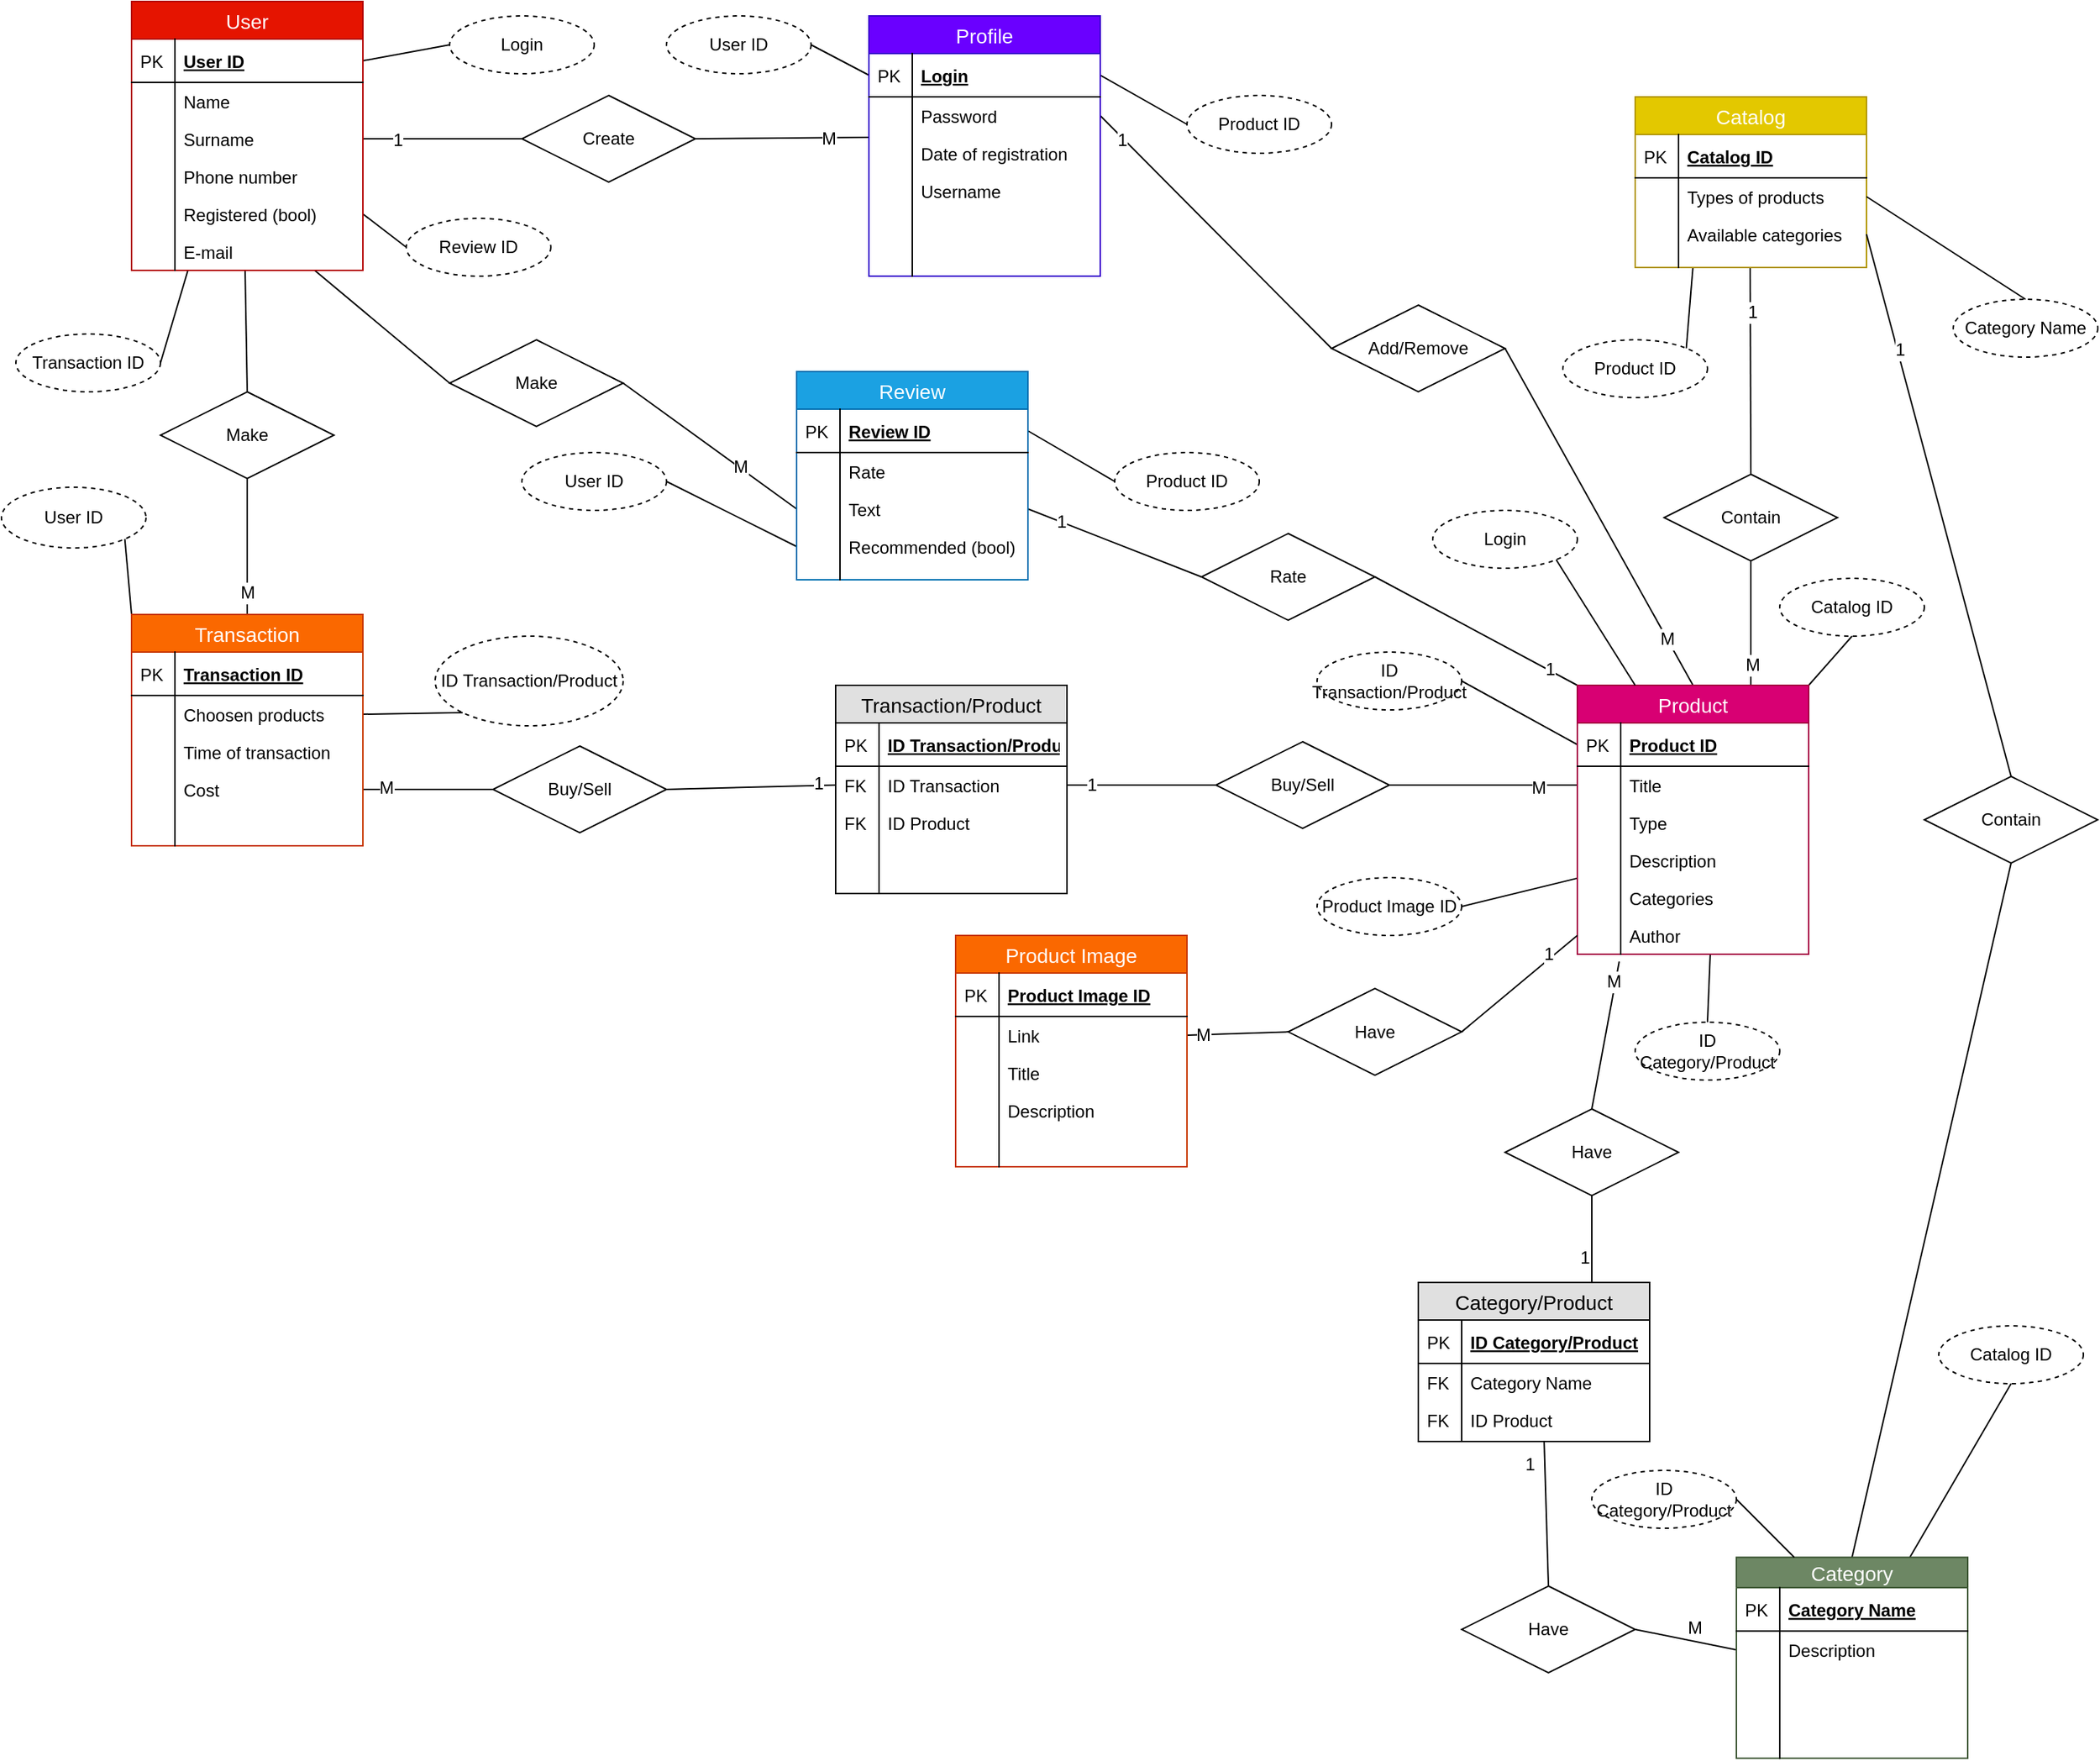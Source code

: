 <mxfile version="12.9.14" type="device"><diagram id="KFZobOr_2uc40Q_GhAjz" name="Page-1"><mxGraphModel dx="1584" dy="1280" grid="1" gridSize="10" guides="1" tooltips="1" connect="1" arrows="1" fold="1" page="1" pageScale="1" pageWidth="1654" pageHeight="2336" math="0" shadow="0"><root><mxCell id="0"/><mxCell id="1" parent="0"/><mxCell id="teagqA9uXLa4xj7Y6Frd-108" value="Contain" style="shape=rhombus;perimeter=rhombusPerimeter;whiteSpace=wrap;html=1;align=center;" parent="1" vertex="1"><mxGeometry x="1330" y="641" width="120" height="60" as="geometry"/></mxCell><mxCell id="teagqA9uXLa4xj7Y6Frd-109" value="Create" style="shape=rhombus;perimeter=rhombusPerimeter;whiteSpace=wrap;html=1;align=center;" parent="1" vertex="1"><mxGeometry x="540" y="379" width="120" height="60" as="geometry"/></mxCell><mxCell id="teagqA9uXLa4xj7Y6Frd-112" value="" style="endArrow=none;html=1;rounded=0;exitX=1;exitY=0.5;exitDx=0;exitDy=0;entryX=0;entryY=0.5;entryDx=0;entryDy=0;" parent="1" source="teagqA9uXLa4xj7Y6Frd-34" target="teagqA9uXLa4xj7Y6Frd-109" edge="1"><mxGeometry relative="1" as="geometry"><mxPoint x="460" y="484" as="sourcePoint"/><mxPoint x="450" y="444" as="targetPoint"/></mxGeometry></mxCell><mxCell id="teagqA9uXLa4xj7Y6Frd-119" value="1" style="text;html=1;align=center;verticalAlign=middle;resizable=0;points=[];labelBackgroundColor=#ffffff;" parent="teagqA9uXLa4xj7Y6Frd-112" vertex="1" connectable="0"><mxGeometry x="-0.56" y="-1" relative="1" as="geometry"><mxPoint as="offset"/></mxGeometry></mxCell><mxCell id="teagqA9uXLa4xj7Y6Frd-113" value="" style="endArrow=none;html=1;rounded=0;entryX=0;entryY=0.077;entryDx=0;entryDy=0;entryPerimeter=0;exitX=1;exitY=0.5;exitDx=0;exitDy=0;" parent="1" source="teagqA9uXLa4xj7Y6Frd-109" target="teagqA9uXLa4xj7Y6Frd-45" edge="1"><mxGeometry relative="1" as="geometry"><mxPoint x="670" y="440" as="sourcePoint"/><mxPoint x="610" y="474" as="targetPoint"/><Array as="points"/></mxGeometry></mxCell><mxCell id="teagqA9uXLa4xj7Y6Frd-120" value="M" style="text;html=1;align=center;verticalAlign=middle;resizable=0;points=[];labelBackgroundColor=#ffffff;" parent="teagqA9uXLa4xj7Y6Frd-113" vertex="1" connectable="0"><mxGeometry x="0.72" y="-1" relative="1" as="geometry"><mxPoint x="-11.53" as="offset"/></mxGeometry></mxCell><mxCell id="teagqA9uXLa4xj7Y6Frd-115" value="" style="endArrow=none;html=1;rounded=0;exitX=0.5;exitY=1;exitDx=0;exitDy=0;entryX=0.75;entryY=0;entryDx=0;entryDy=0;" parent="1" source="teagqA9uXLa4xj7Y6Frd-108" target="teagqA9uXLa4xj7Y6Frd-51" edge="1"><mxGeometry relative="1" as="geometry"><mxPoint x="650" y="568" as="sourcePoint"/><mxPoint x="810" y="568" as="targetPoint"/></mxGeometry></mxCell><mxCell id="teagqA9uXLa4xj7Y6Frd-117" value="M" style="text;html=1;align=center;verticalAlign=middle;resizable=0;points=[];labelBackgroundColor=#ffffff;" parent="teagqA9uXLa4xj7Y6Frd-115" vertex="1" connectable="0"><mxGeometry x="0.665" y="1" relative="1" as="geometry"><mxPoint as="offset"/></mxGeometry></mxCell><mxCell id="teagqA9uXLa4xj7Y6Frd-116" value="" style="endArrow=none;html=1;rounded=0;exitX=0.5;exitY=0;exitDx=0;exitDy=0;entryX=0.497;entryY=0.986;entryDx=0;entryDy=0;entryPerimeter=0;" parent="1" source="teagqA9uXLa4xj7Y6Frd-108" target="teagqA9uXLa4xj7Y6Frd-93" edge="1"><mxGeometry relative="1" as="geometry"><mxPoint x="1460" y="598" as="sourcePoint"/><mxPoint x="1390" y="688" as="targetPoint"/></mxGeometry></mxCell><mxCell id="teagqA9uXLa4xj7Y6Frd-118" value="1" style="text;html=1;align=center;verticalAlign=middle;resizable=0;points=[];labelBackgroundColor=#ffffff;" parent="teagqA9uXLa4xj7Y6Frd-116" vertex="1" connectable="0"><mxGeometry x="0.571" y="-1" relative="1" as="geometry"><mxPoint as="offset"/></mxGeometry></mxCell><mxCell id="7kHtmJAjFaoGr9Sls3KR-1" value="Make" style="shape=rhombus;perimeter=rhombusPerimeter;whiteSpace=wrap;html=1;align=center;" parent="1" vertex="1"><mxGeometry x="290" y="584" width="120" height="60" as="geometry"/></mxCell><mxCell id="7kHtmJAjFaoGr9Sls3KR-2" value="" style="endArrow=none;html=1;rounded=0;exitX=0.5;exitY=0;exitDx=0;exitDy=0;entryX=0.488;entryY=0.992;entryDx=0;entryDy=0;entryPerimeter=0;" parent="1" source="7kHtmJAjFaoGr9Sls3KR-1" target="teagqA9uXLa4xj7Y6Frd-38" edge="1"><mxGeometry relative="1" as="geometry"><mxPoint x="130" y="594" as="sourcePoint"/><mxPoint x="290" y="594" as="targetPoint"/></mxGeometry></mxCell><mxCell id="fgLIdDGcgCOn2_NEZdHx-26" value="1" style="text;html=1;align=center;verticalAlign=middle;resizable=0;points=[];labelBackgroundColor=#ffffff;" parent="7kHtmJAjFaoGr9Sls3KR-2" vertex="1" connectable="0"><mxGeometry x="0.714" y="-2" relative="1" as="geometry"><mxPoint as="offset"/></mxGeometry></mxCell><mxCell id="7kHtmJAjFaoGr9Sls3KR-3" value="" style="endArrow=none;html=1;rounded=0;exitX=0.5;exitY=0;exitDx=0;exitDy=0;entryX=0.5;entryY=1;entryDx=0;entryDy=0;" parent="1" source="teagqA9uXLa4xj7Y6Frd-73" target="7kHtmJAjFaoGr9Sls3KR-1" edge="1"><mxGeometry relative="1" as="geometry"><mxPoint x="520" y="668" as="sourcePoint"/><mxPoint x="680" y="668" as="targetPoint"/></mxGeometry></mxCell><mxCell id="fgLIdDGcgCOn2_NEZdHx-27" value="M" style="text;html=1;align=center;verticalAlign=middle;resizable=0;points=[];labelBackgroundColor=#ffffff;" parent="7kHtmJAjFaoGr9Sls3KR-3" vertex="1" connectable="0"><mxGeometry x="-0.681" relative="1" as="geometry"><mxPoint as="offset"/></mxGeometry></mxCell><mxCell id="7kHtmJAjFaoGr9Sls3KR-9" value="Buy/Sell" style="shape=rhombus;perimeter=rhombusPerimeter;whiteSpace=wrap;html=1;align=center;" parent="1" vertex="1"><mxGeometry x="520" y="829" width="120" height="60" as="geometry"/></mxCell><mxCell id="7kHtmJAjFaoGr9Sls3KR-10" value="" style="endArrow=none;html=1;rounded=0;exitX=1;exitY=0.5;exitDx=0;exitDy=0;entryX=0;entryY=0.5;entryDx=0;entryDy=0;" parent="1" source="teagqA9uXLa4xj7Y6Frd-80" target="7kHtmJAjFaoGr9Sls3KR-9" edge="1"><mxGeometry relative="1" as="geometry"><mxPoint x="530" y="578" as="sourcePoint"/><mxPoint x="690" y="578" as="targetPoint"/></mxGeometry></mxCell><mxCell id="7kHtmJAjFaoGr9Sls3KR-12" value="M" style="text;html=1;align=center;verticalAlign=middle;resizable=0;points=[];labelBackgroundColor=#ffffff;" parent="7kHtmJAjFaoGr9Sls3KR-10" vertex="1" connectable="0"><mxGeometry x="-0.659" y="1" relative="1" as="geometry"><mxPoint as="offset"/></mxGeometry></mxCell><mxCell id="7kHtmJAjFaoGr9Sls3KR-11" value="" style="endArrow=none;html=1;rounded=0;exitX=1;exitY=0.5;exitDx=0;exitDy=0;entryX=0;entryY=0.5;entryDx=0;entryDy=0;" parent="1" source="7kHtmJAjFaoGr9Sls3KR-9" target="7kHtmJAjFaoGr9Sls3KR-16" edge="1"><mxGeometry relative="1" as="geometry"><mxPoint x="700" y="358" as="sourcePoint"/><mxPoint x="660" y="658" as="targetPoint"/></mxGeometry></mxCell><mxCell id="7kHtmJAjFaoGr9Sls3KR-27" value="1" style="text;html=1;align=center;verticalAlign=middle;resizable=0;points=[];labelBackgroundColor=#ffffff;" parent="7kHtmJAjFaoGr9Sls3KR-11" vertex="1" connectable="0"><mxGeometry x="0.782" y="2" relative="1" as="geometry"><mxPoint as="offset"/></mxGeometry></mxCell><mxCell id="7kHtmJAjFaoGr9Sls3KR-29" value="Buy/Sell" style="shape=rhombus;perimeter=rhombusPerimeter;whiteSpace=wrap;html=1;align=center;" parent="1" vertex="1"><mxGeometry x="1020" y="826" width="120" height="60" as="geometry"/></mxCell><mxCell id="7kHtmJAjFaoGr9Sls3KR-30" value="" style="endArrow=none;html=1;rounded=0;exitX=1;exitY=0.5;exitDx=0;exitDy=0;entryX=0;entryY=0.5;entryDx=0;entryDy=0;" parent="1" source="7kHtmJAjFaoGr9Sls3KR-16" target="7kHtmJAjFaoGr9Sls3KR-29" edge="1"><mxGeometry relative="1" as="geometry"><mxPoint x="860" y="968" as="sourcePoint"/><mxPoint x="1020" y="968" as="targetPoint"/></mxGeometry></mxCell><mxCell id="7kHtmJAjFaoGr9Sls3KR-33" value="1" style="text;html=1;align=center;verticalAlign=middle;resizable=0;points=[];labelBackgroundColor=#ffffff;" parent="7kHtmJAjFaoGr9Sls3KR-30" vertex="1" connectable="0"><mxGeometry x="-0.673" relative="1" as="geometry"><mxPoint as="offset"/></mxGeometry></mxCell><mxCell id="7kHtmJAjFaoGr9Sls3KR-31" value="" style="endArrow=none;html=1;rounded=0;entryX=0;entryY=0.5;entryDx=0;entryDy=0;exitX=1;exitY=0.5;exitDx=0;exitDy=0;" parent="1" source="7kHtmJAjFaoGr9Sls3KR-29" target="teagqA9uXLa4xj7Y6Frd-54" edge="1"><mxGeometry relative="1" as="geometry"><mxPoint x="950" y="958" as="sourcePoint"/><mxPoint x="1110" y="958" as="targetPoint"/></mxGeometry></mxCell><mxCell id="7kHtmJAjFaoGr9Sls3KR-34" value="M" style="text;html=1;align=center;verticalAlign=middle;resizable=0;points=[];labelBackgroundColor=#ffffff;" parent="7kHtmJAjFaoGr9Sls3KR-31" vertex="1" connectable="0"><mxGeometry x="0.576" y="-2" relative="1" as="geometry"><mxPoint as="offset"/></mxGeometry></mxCell><mxCell id="fgLIdDGcgCOn2_NEZdHx-12" value="Add/Remove" style="shape=rhombus;perimeter=rhombusPerimeter;whiteSpace=wrap;html=1;align=center;" parent="1" vertex="1"><mxGeometry x="1100" y="524" width="120" height="60" as="geometry"/></mxCell><mxCell id="fgLIdDGcgCOn2_NEZdHx-13" value="" style="endArrow=none;html=1;rounded=0;exitX=0;exitY=0.5;exitDx=0;exitDy=0;entryX=1;entryY=0.5;entryDx=0;entryDy=0;" parent="1" source="fgLIdDGcgCOn2_NEZdHx-12" target="teagqA9uXLa4xj7Y6Frd-43" edge="1"><mxGeometry relative="1" as="geometry"><mxPoint x="360" y="604" as="sourcePoint"/><mxPoint x="358.08" y="513.552" as="targetPoint"/></mxGeometry></mxCell><mxCell id="fgLIdDGcgCOn2_NEZdHx-15" value="1" style="text;html=1;align=center;verticalAlign=middle;resizable=0;points=[];labelBackgroundColor=#ffffff;" parent="fgLIdDGcgCOn2_NEZdHx-13" vertex="1" connectable="0"><mxGeometry x="0.804" y="1" relative="1" as="geometry"><mxPoint as="offset"/></mxGeometry></mxCell><mxCell id="fgLIdDGcgCOn2_NEZdHx-14" value="" style="endArrow=none;html=1;rounded=0;exitX=0.5;exitY=0;exitDx=0;exitDy=0;entryX=1;entryY=0.5;entryDx=0;entryDy=0;" parent="1" source="teagqA9uXLa4xj7Y6Frd-51" target="fgLIdDGcgCOn2_NEZdHx-12" edge="1"><mxGeometry relative="1" as="geometry"><mxPoint x="807" y="682" as="sourcePoint"/><mxPoint x="440" y="590" as="targetPoint"/></mxGeometry></mxCell><mxCell id="fgLIdDGcgCOn2_NEZdHx-16" value="M" style="text;html=1;align=center;verticalAlign=middle;resizable=0;points=[];labelBackgroundColor=#ffffff;" parent="fgLIdDGcgCOn2_NEZdHx-14" vertex="1" connectable="0"><mxGeometry x="-0.721" relative="1" as="geometry"><mxPoint as="offset"/></mxGeometry></mxCell><mxCell id="fgLIdDGcgCOn2_NEZdHx-19" value="Make" style="shape=rhombus;perimeter=rhombusPerimeter;whiteSpace=wrap;html=1;align=center;" parent="1" vertex="1"><mxGeometry x="490" y="548" width="120" height="60" as="geometry"/></mxCell><mxCell id="fgLIdDGcgCOn2_NEZdHx-20" value="" style="endArrow=none;html=1;rounded=0;exitX=0;exitY=0.5;exitDx=0;exitDy=0;" parent="1" source="fgLIdDGcgCOn2_NEZdHx-19" target="teagqA9uXLa4xj7Y6Frd-38" edge="1"><mxGeometry relative="1" as="geometry"><mxPoint x="360" y="658" as="sourcePoint"/><mxPoint x="358.08" y="513.552" as="targetPoint"/></mxGeometry></mxCell><mxCell id="fgLIdDGcgCOn2_NEZdHx-22" value="1" style="text;html=1;align=center;verticalAlign=middle;resizable=0;points=[];labelBackgroundColor=#ffffff;" parent="fgLIdDGcgCOn2_NEZdHx-20" vertex="1" connectable="0"><mxGeometry x="0.622" relative="1" as="geometry"><mxPoint as="offset"/></mxGeometry></mxCell><mxCell id="fgLIdDGcgCOn2_NEZdHx-23" value="" style="endArrow=none;html=1;rounded=0;exitX=0;exitY=0.5;exitDx=0;exitDy=0;entryX=1;entryY=0.5;entryDx=0;entryDy=0;" parent="1" source="fgLIdDGcgCOn2_NEZdHx-6" target="fgLIdDGcgCOn2_NEZdHx-19" edge="1"><mxGeometry relative="1" as="geometry"><mxPoint x="510" y="594" as="sourcePoint"/><mxPoint x="398.889" y="514" as="targetPoint"/></mxGeometry></mxCell><mxCell id="fgLIdDGcgCOn2_NEZdHx-24" value="M" style="text;html=1;align=center;verticalAlign=middle;resizable=0;points=[];labelBackgroundColor=#ffffff;" parent="fgLIdDGcgCOn2_NEZdHx-23" vertex="1" connectable="0"><mxGeometry x="0.622" relative="1" as="geometry"><mxPoint x="58.09" y="40.85" as="offset"/></mxGeometry></mxCell><mxCell id="fgLIdDGcgCOn2_NEZdHx-25" value="Rate" style="shape=rhombus;perimeter=rhombusPerimeter;whiteSpace=wrap;html=1;align=center;" parent="1" vertex="1"><mxGeometry x="1010" y="682" width="120" height="60" as="geometry"/></mxCell><mxCell id="fgLIdDGcgCOn2_NEZdHx-28" value="" style="endArrow=none;html=1;rounded=0;exitX=0;exitY=0.5;exitDx=0;exitDy=0;entryX=1;entryY=0.5;entryDx=0;entryDy=0;" parent="1" source="fgLIdDGcgCOn2_NEZdHx-25" target="fgLIdDGcgCOn2_NEZdHx-6" edge="1"><mxGeometry relative="1" as="geometry"><mxPoint x="500" y="594" as="sourcePoint"/><mxPoint x="396.296" y="514" as="targetPoint"/></mxGeometry></mxCell><mxCell id="fgLIdDGcgCOn2_NEZdHx-29" value="1" style="text;html=1;align=center;verticalAlign=middle;resizable=0;points=[];labelBackgroundColor=#ffffff;" parent="fgLIdDGcgCOn2_NEZdHx-28" vertex="1" connectable="0"><mxGeometry x="0.622" relative="1" as="geometry"><mxPoint as="offset"/></mxGeometry></mxCell><mxCell id="fgLIdDGcgCOn2_NEZdHx-30" value="" style="endArrow=none;html=1;rounded=0;entryX=1;entryY=0.5;entryDx=0;entryDy=0;exitX=0;exitY=0;exitDx=0;exitDy=0;" parent="1" source="teagqA9uXLa4xj7Y6Frd-51" target="fgLIdDGcgCOn2_NEZdHx-25" edge="1"><mxGeometry relative="1" as="geometry"><mxPoint x="1220" y="754" as="sourcePoint"/><mxPoint x="880" y="643" as="targetPoint"/></mxGeometry></mxCell><mxCell id="fgLIdDGcgCOn2_NEZdHx-32" value="1" style="text;html=1;align=center;verticalAlign=middle;resizable=0;points=[];labelBackgroundColor=#ffffff;" parent="fgLIdDGcgCOn2_NEZdHx-30" vertex="1" connectable="0"><mxGeometry x="-0.724" y="-1" relative="1" as="geometry"><mxPoint as="offset"/></mxGeometry></mxCell><mxCell id="jV39E0b-vB16cBBgnVe8-1" value="ID Transaction/Product" style="ellipse;whiteSpace=wrap;html=1;align=center;dashed=1;" parent="1" vertex="1"><mxGeometry x="480" y="753" width="130" height="62" as="geometry"/></mxCell><mxCell id="jV39E0b-vB16cBBgnVe8-2" value="" style="endArrow=none;html=1;rounded=0;exitX=1;exitY=0.5;exitDx=0;exitDy=0;entryX=0;entryY=1;entryDx=0;entryDy=0;" parent="1" source="teagqA9uXLa4xj7Y6Frd-76" target="jV39E0b-vB16cBBgnVe8-1" edge="1"><mxGeometry relative="1" as="geometry"><mxPoint x="490" y="824" as="sourcePoint"/><mxPoint x="650" y="824" as="targetPoint"/></mxGeometry></mxCell><mxCell id="jV39E0b-vB16cBBgnVe8-3" value="User ID" style="ellipse;whiteSpace=wrap;html=1;align=center;dashed=1;" parent="1" vertex="1"><mxGeometry x="180" y="650" width="100" height="42" as="geometry"/></mxCell><mxCell id="jV39E0b-vB16cBBgnVe8-4" value="" style="endArrow=none;html=1;rounded=0;entryX=0;entryY=0;entryDx=0;entryDy=0;exitX=1;exitY=1;exitDx=0;exitDy=0;" parent="1" source="jV39E0b-vB16cBBgnVe8-3" target="teagqA9uXLa4xj7Y6Frd-73" edge="1"><mxGeometry relative="1" as="geometry"><mxPoint x="90" y="754" as="sourcePoint"/><mxPoint x="250" y="754" as="targetPoint"/></mxGeometry></mxCell><mxCell id="jV39E0b-vB16cBBgnVe8-5" value="Transaction ID" style="ellipse;whiteSpace=wrap;html=1;align=center;dashed=1;" parent="1" vertex="1"><mxGeometry x="190" y="544" width="100" height="40" as="geometry"/></mxCell><mxCell id="jV39E0b-vB16cBBgnVe8-6" value="Login" style="ellipse;whiteSpace=wrap;html=1;align=center;dashed=1;" parent="1" vertex="1"><mxGeometry x="490" y="324" width="100" height="40" as="geometry"/></mxCell><mxCell id="jV39E0b-vB16cBBgnVe8-7" value="Review ID" style="ellipse;whiteSpace=wrap;html=1;align=center;dashed=1;" parent="1" vertex="1"><mxGeometry x="460" y="464" width="100" height="40" as="geometry"/></mxCell><mxCell id="jV39E0b-vB16cBBgnVe8-8" value="" style="endArrow=none;html=1;rounded=0;entryX=0.292;entryY=0.99;entryDx=0;entryDy=0;exitX=1;exitY=0.5;exitDx=0;exitDy=0;entryPerimeter=0;" parent="1" source="jV39E0b-vB16cBBgnVe8-5" target="teagqA9uXLa4xj7Y6Frd-38" edge="1"><mxGeometry relative="1" as="geometry"><mxPoint x="150" y="574" as="sourcePoint"/><mxPoint x="310" y="574" as="targetPoint"/></mxGeometry></mxCell><mxCell id="jV39E0b-vB16cBBgnVe8-9" value="" style="endArrow=none;html=1;rounded=0;exitX=1;exitY=0.5;exitDx=0;exitDy=0;entryX=0;entryY=0.5;entryDx=0;entryDy=0;" parent="1" source="teagqA9uXLa4xj7Y6Frd-38" target="jV39E0b-vB16cBBgnVe8-7" edge="1"><mxGeometry relative="1" as="geometry"><mxPoint x="570" y="484" as="sourcePoint"/><mxPoint x="730" y="484" as="targetPoint"/></mxGeometry></mxCell><mxCell id="jV39E0b-vB16cBBgnVe8-10" value="" style="endArrow=none;html=1;rounded=0;entryX=0;entryY=0.5;entryDx=0;entryDy=0;exitX=1;exitY=0.5;exitDx=0;exitDy=0;" parent="1" source="teagqA9uXLa4xj7Y6Frd-30" target="jV39E0b-vB16cBBgnVe8-6" edge="1"><mxGeometry relative="1" as="geometry"><mxPoint x="100" y="354" as="sourcePoint"/><mxPoint x="260" y="354" as="targetPoint"/></mxGeometry></mxCell><mxCell id="jV39E0b-vB16cBBgnVe8-12" value="Product ID" style="ellipse;whiteSpace=wrap;html=1;align=center;dashed=1;" parent="1" vertex="1"><mxGeometry x="950" y="626" width="100" height="40" as="geometry"/></mxCell><mxCell id="jV39E0b-vB16cBBgnVe8-13" value="User ID" style="ellipse;whiteSpace=wrap;html=1;align=center;dashed=1;" parent="1" vertex="1"><mxGeometry x="540" y="626" width="100" height="40" as="geometry"/></mxCell><mxCell id="jV39E0b-vB16cBBgnVe8-14" value="" style="endArrow=none;html=1;rounded=0;exitX=1;exitY=0.5;exitDx=0;exitDy=0;entryX=0;entryY=0.5;entryDx=0;entryDy=0;" parent="1" source="jV39E0b-vB16cBBgnVe8-13" target="fgLIdDGcgCOn2_NEZdHx-8" edge="1"><mxGeometry relative="1" as="geometry"><mxPoint x="660" y="724" as="sourcePoint"/><mxPoint x="820" y="724" as="targetPoint"/></mxGeometry></mxCell><mxCell id="jV39E0b-vB16cBBgnVe8-15" value="" style="endArrow=none;html=1;rounded=0;exitX=1;exitY=0.5;exitDx=0;exitDy=0;entryX=0;entryY=0.5;entryDx=0;entryDy=0;" parent="1" source="fgLIdDGcgCOn2_NEZdHx-2" target="jV39E0b-vB16cBBgnVe8-12" edge="1"><mxGeometry relative="1" as="geometry"><mxPoint x="990" y="624" as="sourcePoint"/><mxPoint x="1150" y="624" as="targetPoint"/></mxGeometry></mxCell><mxCell id="jV39E0b-vB16cBBgnVe8-16" value="Product Image ID" style="ellipse;whiteSpace=wrap;html=1;align=center;dashed=1;" parent="1" vertex="1"><mxGeometry x="1090" y="920" width="100" height="40" as="geometry"/></mxCell><mxCell id="jV39E0b-vB16cBBgnVe8-17" value="" style="endArrow=none;html=1;rounded=0;exitX=0;exitY=-0.022;exitDx=0;exitDy=0;entryX=1;entryY=0.5;entryDx=0;entryDy=0;exitPerimeter=0;" parent="1" source="teagqA9uXLa4xj7Y6Frd-60" target="jV39E0b-vB16cBBgnVe8-16" edge="1"><mxGeometry relative="1" as="geometry"><mxPoint x="1480" y="1064" as="sourcePoint"/><mxPoint x="1640" y="1064" as="targetPoint"/></mxGeometry></mxCell><mxCell id="jV39E0b-vB16cBBgnVe8-18" value="ID Category/Product" style="ellipse;whiteSpace=wrap;html=1;align=center;dashed=1;" parent="1" vertex="1"><mxGeometry x="1310" y="1020.0" width="100" height="40" as="geometry"/></mxCell><mxCell id="jV39E0b-vB16cBBgnVe8-19" value="" style="endArrow=none;html=1;rounded=0;entryX=0.581;entryY=1.031;entryDx=0;entryDy=0;exitX=0.5;exitY=0;exitDx=0;exitDy=0;entryPerimeter=0;" parent="1" source="jV39E0b-vB16cBBgnVe8-18" target="teagqA9uXLa4xj7Y6Frd-60" edge="1"><mxGeometry relative="1" as="geometry"><mxPoint x="1140" y="1044" as="sourcePoint"/><mxPoint x="1300" y="1044" as="targetPoint"/></mxGeometry></mxCell><mxCell id="jV39E0b-vB16cBBgnVe8-20" value="ID Transaction/Product" style="ellipse;whiteSpace=wrap;html=1;align=center;dashed=1;" parent="1" vertex="1"><mxGeometry x="1090" y="764" width="100" height="40" as="geometry"/></mxCell><mxCell id="jV39E0b-vB16cBBgnVe8-21" value="" style="endArrow=none;html=1;rounded=0;entryX=0;entryY=0.5;entryDx=0;entryDy=0;exitX=1;exitY=0.5;exitDx=0;exitDy=0;" parent="1" source="jV39E0b-vB16cBBgnVe8-20" target="teagqA9uXLa4xj7Y6Frd-52" edge="1"><mxGeometry relative="1" as="geometry"><mxPoint x="860" y="754" as="sourcePoint"/><mxPoint x="1020" y="754" as="targetPoint"/></mxGeometry></mxCell><mxCell id="jV39E0b-vB16cBBgnVe8-22" value="Catalog ID" style="ellipse;whiteSpace=wrap;html=1;align=center;dashed=1;" parent="1" vertex="1"><mxGeometry x="1410" y="713" width="100" height="40" as="geometry"/></mxCell><mxCell id="jV39E0b-vB16cBBgnVe8-23" value="" style="endArrow=none;html=1;rounded=0;exitX=1;exitY=0;exitDx=0;exitDy=0;entryX=0.5;entryY=1;entryDx=0;entryDy=0;" parent="1" source="teagqA9uXLa4xj7Y6Frd-51" target="jV39E0b-vB16cBBgnVe8-22" edge="1"><mxGeometry relative="1" as="geometry"><mxPoint x="1500" y="844" as="sourcePoint"/><mxPoint x="1660" y="844" as="targetPoint"/></mxGeometry></mxCell><mxCell id="jV39E0b-vB16cBBgnVe8-28" value="Product ID" style="ellipse;whiteSpace=wrap;html=1;align=center;dashed=1;" parent="1" vertex="1"><mxGeometry x="1260" y="548" width="100" height="40" as="geometry"/></mxCell><mxCell id="jV39E0b-vB16cBBgnVe8-29" value="Product ID" style="ellipse;whiteSpace=wrap;html=1;align=center;dashed=1;" parent="1" vertex="1"><mxGeometry x="1000" y="379" width="100" height="40" as="geometry"/></mxCell><mxCell id="jV39E0b-vB16cBBgnVe8-30" value="User ID" style="ellipse;whiteSpace=wrap;html=1;align=center;dashed=1;" parent="1" vertex="1"><mxGeometry x="640" y="324" width="100" height="40" as="geometry"/></mxCell><mxCell id="jV39E0b-vB16cBBgnVe8-31" value="" style="endArrow=none;html=1;rounded=0;exitX=1;exitY=0.5;exitDx=0;exitDy=0;entryX=0;entryY=0.5;entryDx=0;entryDy=0;" parent="1" source="teagqA9uXLa4xj7Y6Frd-41" target="jV39E0b-vB16cBBgnVe8-29" edge="1"><mxGeometry relative="1" as="geometry"><mxPoint x="1030" y="404" as="sourcePoint"/><mxPoint x="1190" y="404" as="targetPoint"/></mxGeometry></mxCell><mxCell id="jV39E0b-vB16cBBgnVe8-32" value="" style="endArrow=none;html=1;rounded=0;exitX=1;exitY=0.5;exitDx=0;exitDy=0;entryX=0;entryY=0.5;entryDx=0;entryDy=0;" parent="1" source="jV39E0b-vB16cBBgnVe8-30" target="teagqA9uXLa4xj7Y6Frd-41" edge="1"><mxGeometry relative="1" as="geometry"><mxPoint x="1070" y="394" as="sourcePoint"/><mxPoint x="1230" y="394" as="targetPoint"/></mxGeometry></mxCell><mxCell id="jV39E0b-vB16cBBgnVe8-34" value="" style="endArrow=none;html=1;rounded=0;entryX=1;entryY=0;entryDx=0;entryDy=0;exitX=0.25;exitY=0.9;exitDx=0;exitDy=0;exitPerimeter=0;" parent="1" source="teagqA9uXLa4xj7Y6Frd-93" target="jV39E0b-vB16cBBgnVe8-28" edge="1"><mxGeometry relative="1" as="geometry"><mxPoint x="1270" y="494" as="sourcePoint"/><mxPoint x="1430" y="494" as="targetPoint"/></mxGeometry></mxCell><mxCell id="teagqA9uXLa4xj7Y6Frd-29" value="User" style="swimlane;fontStyle=0;childLayout=stackLayout;horizontal=1;startSize=26;fillColor=#e51400;horizontalStack=0;resizeParent=1;resizeParentMax=0;resizeLast=0;collapsible=1;marginBottom=0;swimlaneFillColor=#ffffff;align=center;fontSize=14;strokeColor=#B20000;fontColor=#ffffff;" parent="1" vertex="1"><mxGeometry x="270" y="314" width="160" height="186" as="geometry"/></mxCell><mxCell id="teagqA9uXLa4xj7Y6Frd-30" value="User ID" style="shape=partialRectangle;top=0;left=0;right=0;bottom=1;align=left;verticalAlign=middle;fillColor=none;spacingLeft=34;spacingRight=4;overflow=hidden;rotatable=0;points=[[0,0.5],[1,0.5]];portConstraint=eastwest;dropTarget=0;fontStyle=5;fontSize=12;" parent="teagqA9uXLa4xj7Y6Frd-29" vertex="1"><mxGeometry y="26" width="160" height="30" as="geometry"/></mxCell><mxCell id="teagqA9uXLa4xj7Y6Frd-31" value="PK" style="shape=partialRectangle;top=0;left=0;bottom=0;fillColor=none;align=left;verticalAlign=middle;spacingLeft=4;spacingRight=4;overflow=hidden;rotatable=0;points=[];portConstraint=eastwest;part=1;fontSize=12;" parent="teagqA9uXLa4xj7Y6Frd-30" vertex="1" connectable="0"><mxGeometry width="30" height="30" as="geometry"/></mxCell><mxCell id="teagqA9uXLa4xj7Y6Frd-32" value="Name" style="shape=partialRectangle;top=0;left=0;right=0;bottom=0;align=left;verticalAlign=top;fillColor=none;spacingLeft=34;spacingRight=4;overflow=hidden;rotatable=0;points=[[0,0.5],[1,0.5]];portConstraint=eastwest;dropTarget=0;fontSize=12;" parent="teagqA9uXLa4xj7Y6Frd-29" vertex="1"><mxGeometry y="56" width="160" height="26" as="geometry"/></mxCell><mxCell id="teagqA9uXLa4xj7Y6Frd-33" value="" style="shape=partialRectangle;top=0;left=0;bottom=0;fillColor=none;align=left;verticalAlign=top;spacingLeft=4;spacingRight=4;overflow=hidden;rotatable=0;points=[];portConstraint=eastwest;part=1;fontSize=12;" parent="teagqA9uXLa4xj7Y6Frd-32" vertex="1" connectable="0"><mxGeometry width="30" height="26" as="geometry"/></mxCell><mxCell id="teagqA9uXLa4xj7Y6Frd-34" value="Surname" style="shape=partialRectangle;top=0;left=0;right=0;bottom=0;align=left;verticalAlign=top;fillColor=none;spacingLeft=34;spacingRight=4;overflow=hidden;rotatable=0;points=[[0,0.5],[1,0.5]];portConstraint=eastwest;dropTarget=0;fontSize=12;" parent="teagqA9uXLa4xj7Y6Frd-29" vertex="1"><mxGeometry y="82" width="160" height="26" as="geometry"/></mxCell><mxCell id="teagqA9uXLa4xj7Y6Frd-35" value="" style="shape=partialRectangle;top=0;left=0;bottom=0;fillColor=none;align=left;verticalAlign=top;spacingLeft=4;spacingRight=4;overflow=hidden;rotatable=0;points=[];portConstraint=eastwest;part=1;fontSize=12;" parent="teagqA9uXLa4xj7Y6Frd-34" vertex="1" connectable="0"><mxGeometry width="30" height="26" as="geometry"/></mxCell><mxCell id="teagqA9uXLa4xj7Y6Frd-36" value="Phone number" style="shape=partialRectangle;top=0;left=0;right=0;bottom=0;align=left;verticalAlign=top;fillColor=none;spacingLeft=34;spacingRight=4;overflow=hidden;rotatable=0;points=[[0,0.5],[1,0.5]];portConstraint=eastwest;dropTarget=0;fontSize=12;" parent="teagqA9uXLa4xj7Y6Frd-29" vertex="1"><mxGeometry y="108" width="160" height="26" as="geometry"/></mxCell><mxCell id="teagqA9uXLa4xj7Y6Frd-37" value="" style="shape=partialRectangle;top=0;left=0;bottom=0;fillColor=none;align=left;verticalAlign=top;spacingLeft=4;spacingRight=4;overflow=hidden;rotatable=0;points=[];portConstraint=eastwest;part=1;fontSize=12;" parent="teagqA9uXLa4xj7Y6Frd-36" vertex="1" connectable="0"><mxGeometry width="30" height="26" as="geometry"/></mxCell><mxCell id="teagqA9uXLa4xj7Y6Frd-38" value="Registered (bool)" style="shape=partialRectangle;top=0;left=0;right=0;bottom=0;align=left;verticalAlign=top;fillColor=none;spacingLeft=34;spacingRight=4;overflow=hidden;rotatable=0;points=[[0,0.5],[1,0.5]];portConstraint=eastwest;dropTarget=0;fontSize=12;" parent="teagqA9uXLa4xj7Y6Frd-29" vertex="1"><mxGeometry y="134" width="160" height="26" as="geometry"/></mxCell><mxCell id="teagqA9uXLa4xj7Y6Frd-39" value="" style="shape=partialRectangle;top=0;left=0;bottom=0;fillColor=none;align=left;verticalAlign=top;spacingLeft=4;spacingRight=4;overflow=hidden;rotatable=0;points=[];portConstraint=eastwest;part=1;fontSize=12;" parent="teagqA9uXLa4xj7Y6Frd-38" vertex="1" connectable="0"><mxGeometry width="30" height="26" as="geometry"/></mxCell><mxCell id="xLNE9EVHiilHSEoxtQ4c-1" value="E-mail" style="shape=partialRectangle;top=0;left=0;right=0;bottom=0;align=left;verticalAlign=top;fillColor=none;spacingLeft=34;spacingRight=4;overflow=hidden;rotatable=0;points=[[0,0.5],[1,0.5]];portConstraint=eastwest;dropTarget=0;fontSize=12;" vertex="1" parent="teagqA9uXLa4xj7Y6Frd-29"><mxGeometry y="160" width="160" height="26" as="geometry"/></mxCell><mxCell id="xLNE9EVHiilHSEoxtQ4c-2" value="" style="shape=partialRectangle;top=0;left=0;bottom=0;fillColor=none;align=left;verticalAlign=top;spacingLeft=4;spacingRight=4;overflow=hidden;rotatable=0;points=[];portConstraint=eastwest;part=1;fontSize=12;" vertex="1" connectable="0" parent="xLNE9EVHiilHSEoxtQ4c-1"><mxGeometry width="30" height="26" as="geometry"/></mxCell><mxCell id="teagqA9uXLa4xj7Y6Frd-40" value="Profile" style="swimlane;fontStyle=0;childLayout=stackLayout;horizontal=1;startSize=26;fillColor=#6a00ff;horizontalStack=0;resizeParent=1;resizeParentMax=0;resizeLast=0;collapsible=1;marginBottom=0;swimlaneFillColor=#ffffff;align=center;fontSize=14;strokeColor=#3700CC;fontColor=#ffffff;" parent="1" vertex="1"><mxGeometry x="780" y="324" width="160" height="180" as="geometry"/></mxCell><mxCell id="teagqA9uXLa4xj7Y6Frd-41" value="Login" style="shape=partialRectangle;top=0;left=0;right=0;bottom=1;align=left;verticalAlign=middle;fillColor=none;spacingLeft=34;spacingRight=4;overflow=hidden;rotatable=0;points=[[0,0.5],[1,0.5]];portConstraint=eastwest;dropTarget=0;fontStyle=5;fontSize=12;" parent="teagqA9uXLa4xj7Y6Frd-40" vertex="1"><mxGeometry y="26" width="160" height="30" as="geometry"/></mxCell><mxCell id="teagqA9uXLa4xj7Y6Frd-42" value="PK" style="shape=partialRectangle;top=0;left=0;bottom=0;fillColor=none;align=left;verticalAlign=middle;spacingLeft=4;spacingRight=4;overflow=hidden;rotatable=0;points=[];portConstraint=eastwest;part=1;fontSize=12;" parent="teagqA9uXLa4xj7Y6Frd-41" vertex="1" connectable="0"><mxGeometry width="30" height="30" as="geometry"/></mxCell><mxCell id="teagqA9uXLa4xj7Y6Frd-43" value="Password" style="shape=partialRectangle;top=0;left=0;right=0;bottom=0;align=left;verticalAlign=top;fillColor=none;spacingLeft=34;spacingRight=4;overflow=hidden;rotatable=0;points=[[0,0.5],[1,0.5]];portConstraint=eastwest;dropTarget=0;fontSize=12;" parent="teagqA9uXLa4xj7Y6Frd-40" vertex="1"><mxGeometry y="56" width="160" height="26" as="geometry"/></mxCell><mxCell id="teagqA9uXLa4xj7Y6Frd-44" value="" style="shape=partialRectangle;top=0;left=0;bottom=0;fillColor=none;align=left;verticalAlign=top;spacingLeft=4;spacingRight=4;overflow=hidden;rotatable=0;points=[];portConstraint=eastwest;part=1;fontSize=12;" parent="teagqA9uXLa4xj7Y6Frd-43" vertex="1" connectable="0"><mxGeometry width="30" height="26" as="geometry"/></mxCell><mxCell id="teagqA9uXLa4xj7Y6Frd-45" value="Date of registration" style="shape=partialRectangle;top=0;left=0;right=0;bottom=0;align=left;verticalAlign=top;fillColor=none;spacingLeft=34;spacingRight=4;overflow=hidden;rotatable=0;points=[[0,0.5],[1,0.5]];portConstraint=eastwest;dropTarget=0;fontSize=12;" parent="teagqA9uXLa4xj7Y6Frd-40" vertex="1"><mxGeometry y="82" width="160" height="26" as="geometry"/></mxCell><mxCell id="teagqA9uXLa4xj7Y6Frd-46" value="" style="shape=partialRectangle;top=0;left=0;bottom=0;fillColor=none;align=left;verticalAlign=top;spacingLeft=4;spacingRight=4;overflow=hidden;rotatable=0;points=[];portConstraint=eastwest;part=1;fontSize=12;" parent="teagqA9uXLa4xj7Y6Frd-45" vertex="1" connectable="0"><mxGeometry width="30" height="26" as="geometry"/></mxCell><mxCell id="teagqA9uXLa4xj7Y6Frd-47" value="Username" style="shape=partialRectangle;top=0;left=0;right=0;bottom=0;align=left;verticalAlign=top;fillColor=none;spacingLeft=34;spacingRight=4;overflow=hidden;rotatable=0;points=[[0,0.5],[1,0.5]];portConstraint=eastwest;dropTarget=0;fontSize=12;" parent="teagqA9uXLa4xj7Y6Frd-40" vertex="1"><mxGeometry y="108" width="160" height="26" as="geometry"/></mxCell><mxCell id="teagqA9uXLa4xj7Y6Frd-48" value="" style="shape=partialRectangle;top=0;left=0;bottom=0;fillColor=none;align=left;verticalAlign=top;spacingLeft=4;spacingRight=4;overflow=hidden;rotatable=0;points=[];portConstraint=eastwest;part=1;fontSize=12;" parent="teagqA9uXLa4xj7Y6Frd-47" vertex="1" connectable="0"><mxGeometry width="30" height="26" as="geometry"/></mxCell><mxCell id="teagqA9uXLa4xj7Y6Frd-49" value="" style="shape=partialRectangle;top=0;left=0;right=0;bottom=0;align=left;verticalAlign=top;fillColor=none;spacingLeft=34;spacingRight=4;overflow=hidden;rotatable=0;points=[[0,0.5],[1,0.5]];portConstraint=eastwest;dropTarget=0;fontSize=12;resizeHeight=0;" parent="teagqA9uXLa4xj7Y6Frd-40" vertex="1"><mxGeometry y="134" width="160" height="46" as="geometry"/></mxCell><mxCell id="teagqA9uXLa4xj7Y6Frd-50" value="" style="shape=partialRectangle;top=0;left=0;bottom=0;fillColor=none;align=left;verticalAlign=top;spacingLeft=4;spacingRight=4;overflow=hidden;rotatable=0;points=[];portConstraint=eastwest;part=1;fontSize=12;" parent="teagqA9uXLa4xj7Y6Frd-49" vertex="1" connectable="0"><mxGeometry width="30" height="46" as="geometry"/></mxCell><mxCell id="teagqA9uXLa4xj7Y6Frd-51" value="Product" style="swimlane;fontStyle=0;childLayout=stackLayout;horizontal=1;startSize=26;fillColor=#d80073;horizontalStack=0;resizeParent=1;resizeParentMax=0;resizeLast=0;collapsible=1;marginBottom=0;swimlaneFillColor=#ffffff;align=center;fontSize=14;strokeColor=#A50040;fontColor=#ffffff;" parent="1" vertex="1"><mxGeometry x="1270" y="787" width="160" height="186" as="geometry"/></mxCell><mxCell id="teagqA9uXLa4xj7Y6Frd-52" value="Product ID" style="shape=partialRectangle;top=0;left=0;right=0;bottom=1;align=left;verticalAlign=middle;fillColor=none;spacingLeft=34;spacingRight=4;overflow=hidden;rotatable=0;points=[[0,0.5],[1,0.5]];portConstraint=eastwest;dropTarget=0;fontStyle=5;fontSize=12;" parent="teagqA9uXLa4xj7Y6Frd-51" vertex="1"><mxGeometry y="26" width="160" height="30" as="geometry"/></mxCell><mxCell id="teagqA9uXLa4xj7Y6Frd-53" value="PK" style="shape=partialRectangle;top=0;left=0;bottom=0;fillColor=none;align=left;verticalAlign=middle;spacingLeft=4;spacingRight=4;overflow=hidden;rotatable=0;points=[];portConstraint=eastwest;part=1;fontSize=12;" parent="teagqA9uXLa4xj7Y6Frd-52" vertex="1" connectable="0"><mxGeometry width="30" height="30" as="geometry"/></mxCell><mxCell id="teagqA9uXLa4xj7Y6Frd-54" value="Title" style="shape=partialRectangle;top=0;left=0;right=0;bottom=0;align=left;verticalAlign=top;fillColor=none;spacingLeft=34;spacingRight=4;overflow=hidden;rotatable=0;points=[[0,0.5],[1,0.5]];portConstraint=eastwest;dropTarget=0;fontSize=12;" parent="teagqA9uXLa4xj7Y6Frd-51" vertex="1"><mxGeometry y="56" width="160" height="26" as="geometry"/></mxCell><mxCell id="teagqA9uXLa4xj7Y6Frd-55" value="" style="shape=partialRectangle;top=0;left=0;bottom=0;fillColor=none;align=left;verticalAlign=top;spacingLeft=4;spacingRight=4;overflow=hidden;rotatable=0;points=[];portConstraint=eastwest;part=1;fontSize=12;" parent="teagqA9uXLa4xj7Y6Frd-54" vertex="1" connectable="0"><mxGeometry width="30" height="26" as="geometry"/></mxCell><mxCell id="teagqA9uXLa4xj7Y6Frd-56" value="Type" style="shape=partialRectangle;top=0;left=0;right=0;bottom=0;align=left;verticalAlign=top;fillColor=none;spacingLeft=34;spacingRight=4;overflow=hidden;rotatable=0;points=[[0,0.5],[1,0.5]];portConstraint=eastwest;dropTarget=0;fontSize=12;" parent="teagqA9uXLa4xj7Y6Frd-51" vertex="1"><mxGeometry y="82" width="160" height="26" as="geometry"/></mxCell><mxCell id="teagqA9uXLa4xj7Y6Frd-57" value="" style="shape=partialRectangle;top=0;left=0;bottom=0;fillColor=none;align=left;verticalAlign=top;spacingLeft=4;spacingRight=4;overflow=hidden;rotatable=0;points=[];portConstraint=eastwest;part=1;fontSize=12;" parent="teagqA9uXLa4xj7Y6Frd-56" vertex="1" connectable="0"><mxGeometry width="30" height="26" as="geometry"/></mxCell><mxCell id="teagqA9uXLa4xj7Y6Frd-58" value="Description" style="shape=partialRectangle;top=0;left=0;right=0;bottom=0;align=left;verticalAlign=top;fillColor=none;spacingLeft=34;spacingRight=4;overflow=hidden;rotatable=0;points=[[0,0.5],[1,0.5]];portConstraint=eastwest;dropTarget=0;fontSize=12;" parent="teagqA9uXLa4xj7Y6Frd-51" vertex="1"><mxGeometry y="108" width="160" height="26" as="geometry"/></mxCell><mxCell id="teagqA9uXLa4xj7Y6Frd-59" value="" style="shape=partialRectangle;top=0;left=0;bottom=0;fillColor=none;align=left;verticalAlign=top;spacingLeft=4;spacingRight=4;overflow=hidden;rotatable=0;points=[];portConstraint=eastwest;part=1;fontSize=12;" parent="teagqA9uXLa4xj7Y6Frd-58" vertex="1" connectable="0"><mxGeometry width="30" height="26" as="geometry"/></mxCell><mxCell id="teagqA9uXLa4xj7Y6Frd-60" value="Categories" style="shape=partialRectangle;top=0;left=0;right=0;bottom=0;align=left;verticalAlign=top;fillColor=none;spacingLeft=34;spacingRight=4;overflow=hidden;rotatable=0;points=[[0,0.5],[1,0.5]];portConstraint=eastwest;dropTarget=0;fontSize=12;" parent="teagqA9uXLa4xj7Y6Frd-51" vertex="1"><mxGeometry y="134" width="160" height="26" as="geometry"/></mxCell><mxCell id="teagqA9uXLa4xj7Y6Frd-61" value="" style="shape=partialRectangle;top=0;left=0;bottom=0;fillColor=none;align=left;verticalAlign=top;spacingLeft=4;spacingRight=4;overflow=hidden;rotatable=0;points=[];portConstraint=eastwest;part=1;fontSize=12;" parent="teagqA9uXLa4xj7Y6Frd-60" vertex="1" connectable="0"><mxGeometry width="30" height="26.0" as="geometry"/></mxCell><mxCell id="xLNE9EVHiilHSEoxtQ4c-20" value="Author" style="shape=partialRectangle;top=0;left=0;right=0;bottom=0;align=left;verticalAlign=top;fillColor=none;spacingLeft=34;spacingRight=4;overflow=hidden;rotatable=0;points=[[0,0.5],[1,0.5]];portConstraint=eastwest;dropTarget=0;fontSize=12;" vertex="1" parent="teagqA9uXLa4xj7Y6Frd-51"><mxGeometry y="160" width="160" height="26" as="geometry"/></mxCell><mxCell id="xLNE9EVHiilHSEoxtQ4c-21" value="" style="shape=partialRectangle;top=0;left=0;bottom=0;fillColor=none;align=left;verticalAlign=top;spacingLeft=4;spacingRight=4;overflow=hidden;rotatable=0;points=[];portConstraint=eastwest;part=1;fontSize=12;" vertex="1" connectable="0" parent="xLNE9EVHiilHSEoxtQ4c-20"><mxGeometry width="30" height="26.0" as="geometry"/></mxCell><mxCell id="teagqA9uXLa4xj7Y6Frd-73" value="Transaction" style="swimlane;fontStyle=0;childLayout=stackLayout;horizontal=1;startSize=26;fillColor=#fa6800;horizontalStack=0;resizeParent=1;resizeParentMax=0;resizeLast=0;collapsible=1;marginBottom=0;swimlaneFillColor=#ffffff;align=center;fontSize=14;strokeColor=#C73500;fontColor=#ffffff;" parent="1" vertex="1"><mxGeometry x="270" y="738" width="160" height="160" as="geometry"/></mxCell><mxCell id="teagqA9uXLa4xj7Y6Frd-74" value="Transaction ID" style="shape=partialRectangle;top=0;left=0;right=0;bottom=1;align=left;verticalAlign=middle;fillColor=none;spacingLeft=34;spacingRight=4;overflow=hidden;rotatable=0;points=[[0,0.5],[1,0.5]];portConstraint=eastwest;dropTarget=0;fontStyle=5;fontSize=12;" parent="teagqA9uXLa4xj7Y6Frd-73" vertex="1"><mxGeometry y="26" width="160" height="30" as="geometry"/></mxCell><mxCell id="teagqA9uXLa4xj7Y6Frd-75" value="PK" style="shape=partialRectangle;top=0;left=0;bottom=0;fillColor=none;align=left;verticalAlign=middle;spacingLeft=4;spacingRight=4;overflow=hidden;rotatable=0;points=[];portConstraint=eastwest;part=1;fontSize=12;" parent="teagqA9uXLa4xj7Y6Frd-74" vertex="1" connectable="0"><mxGeometry width="30" height="30" as="geometry"/></mxCell><mxCell id="teagqA9uXLa4xj7Y6Frd-76" value="Choosen products" style="shape=partialRectangle;top=0;left=0;right=0;bottom=0;align=left;verticalAlign=top;fillColor=none;spacingLeft=34;spacingRight=4;overflow=hidden;rotatable=0;points=[[0,0.5],[1,0.5]];portConstraint=eastwest;dropTarget=0;fontSize=12;" parent="teagqA9uXLa4xj7Y6Frd-73" vertex="1"><mxGeometry y="56" width="160" height="26" as="geometry"/></mxCell><mxCell id="teagqA9uXLa4xj7Y6Frd-77" value="" style="shape=partialRectangle;top=0;left=0;bottom=0;fillColor=none;align=left;verticalAlign=top;spacingLeft=4;spacingRight=4;overflow=hidden;rotatable=0;points=[];portConstraint=eastwest;part=1;fontSize=12;" parent="teagqA9uXLa4xj7Y6Frd-76" vertex="1" connectable="0"><mxGeometry width="30" height="26" as="geometry"/></mxCell><mxCell id="teagqA9uXLa4xj7Y6Frd-78" value="Time of transaction" style="shape=partialRectangle;top=0;left=0;right=0;bottom=0;align=left;verticalAlign=top;fillColor=none;spacingLeft=34;spacingRight=4;overflow=hidden;rotatable=0;points=[[0,0.5],[1,0.5]];portConstraint=eastwest;dropTarget=0;fontSize=12;" parent="teagqA9uXLa4xj7Y6Frd-73" vertex="1"><mxGeometry y="82" width="160" height="26" as="geometry"/></mxCell><mxCell id="teagqA9uXLa4xj7Y6Frd-79" value="" style="shape=partialRectangle;top=0;left=0;bottom=0;fillColor=none;align=left;verticalAlign=top;spacingLeft=4;spacingRight=4;overflow=hidden;rotatable=0;points=[];portConstraint=eastwest;part=1;fontSize=12;" parent="teagqA9uXLa4xj7Y6Frd-78" vertex="1" connectable="0"><mxGeometry width="30" height="26" as="geometry"/></mxCell><mxCell id="teagqA9uXLa4xj7Y6Frd-80" value="Cost" style="shape=partialRectangle;top=0;left=0;right=0;bottom=0;align=left;verticalAlign=top;fillColor=none;spacingLeft=34;spacingRight=4;overflow=hidden;rotatable=0;points=[[0,0.5],[1,0.5]];portConstraint=eastwest;dropTarget=0;fontSize=12;" parent="teagqA9uXLa4xj7Y6Frd-73" vertex="1"><mxGeometry y="108" width="160" height="26" as="geometry"/></mxCell><mxCell id="teagqA9uXLa4xj7Y6Frd-81" value="" style="shape=partialRectangle;top=0;left=0;bottom=0;fillColor=none;align=left;verticalAlign=top;spacingLeft=4;spacingRight=4;overflow=hidden;rotatable=0;points=[];portConstraint=eastwest;part=1;fontSize=12;" parent="teagqA9uXLa4xj7Y6Frd-80" vertex="1" connectable="0"><mxGeometry width="30" height="26" as="geometry"/></mxCell><mxCell id="teagqA9uXLa4xj7Y6Frd-82" value="" style="shape=partialRectangle;top=0;left=0;right=0;bottom=0;align=left;verticalAlign=top;fillColor=none;spacingLeft=34;spacingRight=4;overflow=hidden;rotatable=0;points=[[0,0.5],[1,0.5]];portConstraint=eastwest;dropTarget=0;fontSize=12;" parent="teagqA9uXLa4xj7Y6Frd-73" vertex="1"><mxGeometry y="134" width="160" height="26" as="geometry"/></mxCell><mxCell id="teagqA9uXLa4xj7Y6Frd-83" value="" style="shape=partialRectangle;top=0;left=0;bottom=0;fillColor=none;align=left;verticalAlign=top;spacingLeft=4;spacingRight=4;overflow=hidden;rotatable=0;points=[];portConstraint=eastwest;part=1;fontSize=12;" parent="teagqA9uXLa4xj7Y6Frd-82" vertex="1" connectable="0"><mxGeometry width="30" height="26" as="geometry"/></mxCell><mxCell id="7kHtmJAjFaoGr9Sls3KR-13" value="Transaction/Product" style="swimlane;fontStyle=0;childLayout=stackLayout;horizontal=1;startSize=26;fillColor=#e0e0e0;horizontalStack=0;resizeParent=1;resizeParentMax=0;resizeLast=0;collapsible=1;marginBottom=0;swimlaneFillColor=#ffffff;align=center;fontSize=14;" parent="1" vertex="1"><mxGeometry x="757" y="787" width="160" height="144" as="geometry"/></mxCell><mxCell id="7kHtmJAjFaoGr9Sls3KR-14" value="ID Transaction/Product" style="shape=partialRectangle;top=0;left=0;right=0;bottom=1;align=left;verticalAlign=middle;fillColor=none;spacingLeft=34;spacingRight=4;overflow=hidden;rotatable=0;points=[[0,0.5],[1,0.5]];portConstraint=eastwest;dropTarget=0;fontStyle=5;fontSize=12;" parent="7kHtmJAjFaoGr9Sls3KR-13" vertex="1"><mxGeometry y="26" width="160" height="30" as="geometry"/></mxCell><mxCell id="7kHtmJAjFaoGr9Sls3KR-15" value="PK" style="shape=partialRectangle;top=0;left=0;bottom=0;fillColor=none;align=left;verticalAlign=middle;spacingLeft=4;spacingRight=4;overflow=hidden;rotatable=0;points=[];portConstraint=eastwest;part=1;fontSize=12;" parent="7kHtmJAjFaoGr9Sls3KR-14" vertex="1" connectable="0"><mxGeometry width="30" height="30" as="geometry"/></mxCell><mxCell id="7kHtmJAjFaoGr9Sls3KR-16" value="ID Transaction" style="shape=partialRectangle;top=0;left=0;right=0;bottom=0;align=left;verticalAlign=top;fillColor=none;spacingLeft=34;spacingRight=4;overflow=hidden;rotatable=0;points=[[0,0.5],[1,0.5]];portConstraint=eastwest;dropTarget=0;fontSize=12;" parent="7kHtmJAjFaoGr9Sls3KR-13" vertex="1"><mxGeometry y="56" width="160" height="26" as="geometry"/></mxCell><mxCell id="7kHtmJAjFaoGr9Sls3KR-17" value="FK" style="shape=partialRectangle;top=0;left=0;bottom=0;fillColor=none;align=left;verticalAlign=top;spacingLeft=4;spacingRight=4;overflow=hidden;rotatable=0;points=[];portConstraint=eastwest;part=1;fontSize=12;" parent="7kHtmJAjFaoGr9Sls3KR-16" vertex="1" connectable="0"><mxGeometry width="30" height="26" as="geometry"/></mxCell><mxCell id="7kHtmJAjFaoGr9Sls3KR-18" value="ID Product" style="shape=partialRectangle;top=0;left=0;right=0;bottom=0;align=left;verticalAlign=top;fillColor=none;spacingLeft=34;spacingRight=4;overflow=hidden;rotatable=0;points=[[0,0.5],[1,0.5]];portConstraint=eastwest;dropTarget=0;fontSize=12;" parent="7kHtmJAjFaoGr9Sls3KR-13" vertex="1"><mxGeometry y="82" width="160" height="26" as="geometry"/></mxCell><mxCell id="7kHtmJAjFaoGr9Sls3KR-19" value="FK" style="shape=partialRectangle;top=0;left=0;bottom=0;fillColor=none;align=left;verticalAlign=top;spacingLeft=4;spacingRight=4;overflow=hidden;rotatable=0;points=[];portConstraint=eastwest;part=1;fontSize=12;" parent="7kHtmJAjFaoGr9Sls3KR-18" vertex="1" connectable="0"><mxGeometry width="30" height="26" as="geometry"/></mxCell><mxCell id="7kHtmJAjFaoGr9Sls3KR-20" value="" style="shape=partialRectangle;top=0;left=0;right=0;bottom=0;align=left;verticalAlign=top;fillColor=none;spacingLeft=34;spacingRight=4;overflow=hidden;rotatable=0;points=[[0,0.5],[1,0.5]];portConstraint=eastwest;dropTarget=0;fontSize=12;" parent="7kHtmJAjFaoGr9Sls3KR-13" vertex="1"><mxGeometry y="108" width="160" height="26" as="geometry"/></mxCell><mxCell id="7kHtmJAjFaoGr9Sls3KR-21" value="" style="shape=partialRectangle;top=0;left=0;bottom=0;fillColor=none;align=left;verticalAlign=top;spacingLeft=4;spacingRight=4;overflow=hidden;rotatable=0;points=[];portConstraint=eastwest;part=1;fontSize=12;" parent="7kHtmJAjFaoGr9Sls3KR-20" vertex="1" connectable="0"><mxGeometry width="30" height="26" as="geometry"/></mxCell><mxCell id="7kHtmJAjFaoGr9Sls3KR-22" value="" style="shape=partialRectangle;top=0;left=0;right=0;bottom=0;align=left;verticalAlign=top;fillColor=none;spacingLeft=34;spacingRight=4;overflow=hidden;rotatable=0;points=[[0,0.5],[1,0.5]];portConstraint=eastwest;dropTarget=0;fontSize=12;" parent="7kHtmJAjFaoGr9Sls3KR-13" vertex="1"><mxGeometry y="134" width="160" height="10" as="geometry"/></mxCell><mxCell id="7kHtmJAjFaoGr9Sls3KR-23" value="" style="shape=partialRectangle;top=0;left=0;bottom=0;fillColor=none;align=left;verticalAlign=top;spacingLeft=4;spacingRight=4;overflow=hidden;rotatable=0;points=[];portConstraint=eastwest;part=1;fontSize=12;" parent="7kHtmJAjFaoGr9Sls3KR-22" vertex="1" connectable="0"><mxGeometry width="30" height="10" as="geometry"/></mxCell><mxCell id="gcZtZKQr3Hozos3kL95c-1" value="Login" style="ellipse;whiteSpace=wrap;html=1;align=center;dashed=1;" parent="1" vertex="1"><mxGeometry x="1170" y="666" width="100" height="40" as="geometry"/></mxCell><mxCell id="fgLIdDGcgCOn2_NEZdHx-1" value="Review" style="swimlane;fontStyle=0;childLayout=stackLayout;horizontal=1;startSize=26;fillColor=#1ba1e2;horizontalStack=0;resizeParent=1;resizeParentMax=0;resizeLast=0;collapsible=1;marginBottom=0;swimlaneFillColor=#ffffff;align=center;fontSize=14;strokeColor=#006EAF;fontColor=#ffffff;" parent="1" vertex="1"><mxGeometry x="730" y="570" width="160" height="144" as="geometry"/></mxCell><mxCell id="fgLIdDGcgCOn2_NEZdHx-2" value="Review ID" style="shape=partialRectangle;top=0;left=0;right=0;bottom=1;align=left;verticalAlign=middle;fillColor=none;spacingLeft=34;spacingRight=4;overflow=hidden;rotatable=0;points=[[0,0.5],[1,0.5]];portConstraint=eastwest;dropTarget=0;fontStyle=5;fontSize=12;" parent="fgLIdDGcgCOn2_NEZdHx-1" vertex="1"><mxGeometry y="26" width="160" height="30" as="geometry"/></mxCell><mxCell id="fgLIdDGcgCOn2_NEZdHx-3" value="PK" style="shape=partialRectangle;top=0;left=0;bottom=0;fillColor=none;align=left;verticalAlign=middle;spacingLeft=4;spacingRight=4;overflow=hidden;rotatable=0;points=[];portConstraint=eastwest;part=1;fontSize=12;" parent="fgLIdDGcgCOn2_NEZdHx-2" vertex="1" connectable="0"><mxGeometry width="30" height="30" as="geometry"/></mxCell><mxCell id="fgLIdDGcgCOn2_NEZdHx-4" value="Rate" style="shape=partialRectangle;top=0;left=0;right=0;bottom=0;align=left;verticalAlign=top;fillColor=none;spacingLeft=34;spacingRight=4;overflow=hidden;rotatable=0;points=[[0,0.5],[1,0.5]];portConstraint=eastwest;dropTarget=0;fontSize=12;" parent="fgLIdDGcgCOn2_NEZdHx-1" vertex="1"><mxGeometry y="56" width="160" height="26" as="geometry"/></mxCell><mxCell id="fgLIdDGcgCOn2_NEZdHx-5" value="" style="shape=partialRectangle;top=0;left=0;bottom=0;fillColor=none;align=left;verticalAlign=top;spacingLeft=4;spacingRight=4;overflow=hidden;rotatable=0;points=[];portConstraint=eastwest;part=1;fontSize=12;" parent="fgLIdDGcgCOn2_NEZdHx-4" vertex="1" connectable="0"><mxGeometry width="30" height="26" as="geometry"/></mxCell><mxCell id="fgLIdDGcgCOn2_NEZdHx-6" value="Text" style="shape=partialRectangle;top=0;left=0;right=0;bottom=0;align=left;verticalAlign=top;fillColor=none;spacingLeft=34;spacingRight=4;overflow=hidden;rotatable=0;points=[[0,0.5],[1,0.5]];portConstraint=eastwest;dropTarget=0;fontSize=12;" parent="fgLIdDGcgCOn2_NEZdHx-1" vertex="1"><mxGeometry y="82" width="160" height="26" as="geometry"/></mxCell><mxCell id="fgLIdDGcgCOn2_NEZdHx-7" value="" style="shape=partialRectangle;top=0;left=0;bottom=0;fillColor=none;align=left;verticalAlign=top;spacingLeft=4;spacingRight=4;overflow=hidden;rotatable=0;points=[];portConstraint=eastwest;part=1;fontSize=12;" parent="fgLIdDGcgCOn2_NEZdHx-6" vertex="1" connectable="0"><mxGeometry width="30" height="26" as="geometry"/></mxCell><mxCell id="fgLIdDGcgCOn2_NEZdHx-8" value="Recommended (bool)" style="shape=partialRectangle;top=0;left=0;right=0;bottom=0;align=left;verticalAlign=top;fillColor=none;spacingLeft=34;spacingRight=4;overflow=hidden;rotatable=0;points=[[0,0.5],[1,0.5]];portConstraint=eastwest;dropTarget=0;fontSize=12;" parent="fgLIdDGcgCOn2_NEZdHx-1" vertex="1"><mxGeometry y="108" width="160" height="26" as="geometry"/></mxCell><mxCell id="fgLIdDGcgCOn2_NEZdHx-9" value="" style="shape=partialRectangle;top=0;left=0;bottom=0;fillColor=none;align=left;verticalAlign=top;spacingLeft=4;spacingRight=4;overflow=hidden;rotatable=0;points=[];portConstraint=eastwest;part=1;fontSize=12;" parent="fgLIdDGcgCOn2_NEZdHx-8" vertex="1" connectable="0"><mxGeometry width="30" height="26" as="geometry"/></mxCell><mxCell id="fgLIdDGcgCOn2_NEZdHx-10" value="" style="shape=partialRectangle;top=0;left=0;right=0;bottom=0;align=left;verticalAlign=top;fillColor=none;spacingLeft=34;spacingRight=4;overflow=hidden;rotatable=0;points=[[0,0.5],[1,0.5]];portConstraint=eastwest;dropTarget=0;fontSize=12;" parent="fgLIdDGcgCOn2_NEZdHx-1" vertex="1"><mxGeometry y="134" width="160" height="10" as="geometry"/></mxCell><mxCell id="fgLIdDGcgCOn2_NEZdHx-11" value="" style="shape=partialRectangle;top=0;left=0;bottom=0;fillColor=none;align=left;verticalAlign=top;spacingLeft=4;spacingRight=4;overflow=hidden;rotatable=0;points=[];portConstraint=eastwest;part=1;fontSize=12;" parent="fgLIdDGcgCOn2_NEZdHx-10" vertex="1" connectable="0"><mxGeometry width="30" height="10" as="geometry"/></mxCell><mxCell id="gcZtZKQr3Hozos3kL95c-3" value="" style="endArrow=none;html=1;rounded=0;exitX=1;exitY=1;exitDx=0;exitDy=0;entryX=0.25;entryY=0;entryDx=0;entryDy=0;" parent="1" source="gcZtZKQr3Hozos3kL95c-1" target="teagqA9uXLa4xj7Y6Frd-51" edge="1"><mxGeometry relative="1" as="geometry"><mxPoint x="950" y="375" as="sourcePoint"/><mxPoint x="1010" y="409" as="targetPoint"/></mxGeometry></mxCell><mxCell id="gcZtZKQr3Hozos3kL95c-28" value="Have" style="shape=rhombus;perimeter=rhombusPerimeter;whiteSpace=wrap;html=1;align=center;" parent="1" vertex="1"><mxGeometry x="1220" y="1080.0" width="120" height="60" as="geometry"/></mxCell><mxCell id="gcZtZKQr3Hozos3kL95c-29" value="" style="endArrow=none;html=1;rounded=0;entryX=0.5;entryY=0;entryDx=0;entryDy=0;exitX=0.181;exitY=1.192;exitDx=0;exitDy=0;exitPerimeter=0;" parent="1" source="xLNE9EVHiilHSEoxtQ4c-20" target="gcZtZKQr3Hozos3kL95c-28" edge="1"><mxGeometry relative="1" as="geometry"><mxPoint x="1300" y="990" as="sourcePoint"/><mxPoint x="1360" y="1190" as="targetPoint"/></mxGeometry></mxCell><mxCell id="gcZtZKQr3Hozos3kL95c-30" value="M" style="text;html=1;align=center;verticalAlign=middle;resizable=0;points=[];labelBackgroundColor=#ffffff;" parent="gcZtZKQr3Hozos3kL95c-29" vertex="1" connectable="0"><mxGeometry x="-0.887" y="-1" relative="1" as="geometry"><mxPoint x="-2.61" y="7.61" as="offset"/></mxGeometry></mxCell><mxCell id="gcZtZKQr3Hozos3kL95c-31" value="" style="endArrow=none;html=1;rounded=0;entryX=1;entryY=0.5;entryDx=0;entryDy=0;exitX=0;exitY=0.5;exitDx=0;exitDy=0;" parent="1" source="gcZtZKQr3Hozos3kL95c-20" target="gcZtZKQr3Hozos3kL95c-46" edge="1"><mxGeometry relative="1" as="geometry"><mxPoint x="1330" y="1490" as="sourcePoint"/><mxPoint x="890" y="1246" as="targetPoint"/></mxGeometry></mxCell><mxCell id="gcZtZKQr3Hozos3kL95c-32" value="M" style="text;html=1;align=center;verticalAlign=middle;resizable=0;points=[];labelBackgroundColor=#ffffff;" parent="gcZtZKQr3Hozos3kL95c-31" vertex="1" connectable="0"><mxGeometry x="-0.887" y="-1" relative="1" as="geometry"><mxPoint x="-25.97" y="-13.74" as="offset"/></mxGeometry></mxCell><mxCell id="gcZtZKQr3Hozos3kL95c-44" value="" style="endArrow=none;html=1;rounded=0;entryX=0.5;entryY=1;entryDx=0;entryDy=0;exitX=0.75;exitY=0;exitDx=0;exitDy=0;" parent="1" source="gcZtZKQr3Hozos3kL95c-33" target="gcZtZKQr3Hozos3kL95c-28" edge="1"><mxGeometry relative="1" as="geometry"><mxPoint x="1370" y="1200" as="sourcePoint"/><mxPoint x="1177" y="1279" as="targetPoint"/></mxGeometry></mxCell><mxCell id="gcZtZKQr3Hozos3kL95c-45" value="1" style="text;html=1;align=center;verticalAlign=middle;resizable=0;points=[];labelBackgroundColor=#ffffff;" parent="gcZtZKQr3Hozos3kL95c-44" vertex="1" connectable="0"><mxGeometry x="-0.887" y="-1" relative="1" as="geometry"><mxPoint x="-6.7" y="-14.12" as="offset"/></mxGeometry></mxCell><mxCell id="gcZtZKQr3Hozos3kL95c-46" value="Have" style="shape=rhombus;perimeter=rhombusPerimeter;whiteSpace=wrap;html=1;align=center;" parent="1" vertex="1"><mxGeometry x="1190" y="1410.0" width="120" height="60" as="geometry"/></mxCell><mxCell id="gcZtZKQr3Hozos3kL95c-47" value="" style="endArrow=none;html=1;rounded=0;entryX=0.5;entryY=0;entryDx=0;entryDy=0;exitX=0.544;exitY=1.15;exitDx=0;exitDy=0;exitPerimeter=0;" parent="1" source="gcZtZKQr3Hozos3kL95c-40" target="gcZtZKQr3Hozos3kL95c-46" edge="1"><mxGeometry relative="1" as="geometry"><mxPoint x="1250" y="1340" as="sourcePoint"/><mxPoint x="1050" y="1310" as="targetPoint"/></mxGeometry></mxCell><mxCell id="gcZtZKQr3Hozos3kL95c-48" value="1" style="text;html=1;align=center;verticalAlign=middle;resizable=0;points=[];labelBackgroundColor=#ffffff;" parent="gcZtZKQr3Hozos3kL95c-47" vertex="1" connectable="0"><mxGeometry x="-0.887" y="-1" relative="1" as="geometry"><mxPoint x="-9.95" y="9.5" as="offset"/></mxGeometry></mxCell><mxCell id="gcZtZKQr3Hozos3kL95c-75" value="Catalog ID" style="ellipse;whiteSpace=wrap;html=1;align=center;dashed=1;" parent="1" vertex="1"><mxGeometry x="1520" y="1230.0" width="100" height="40" as="geometry"/></mxCell><mxCell id="gcZtZKQr3Hozos3kL95c-76" value="" style="endArrow=none;html=1;rounded=0;entryX=0.5;entryY=1;entryDx=0;entryDy=0;exitX=0.75;exitY=0;exitDx=0;exitDy=0;" parent="1" source="gcZtZKQr3Hozos3kL95c-17" target="gcZtZKQr3Hozos3kL95c-75" edge="1"><mxGeometry relative="1" as="geometry"><mxPoint x="1320" y="1500" as="sourcePoint"/><mxPoint x="1420" y="1270" as="targetPoint"/></mxGeometry></mxCell><mxCell id="teagqA9uXLa4xj7Y6Frd-84" value="Catalog" style="swimlane;fontStyle=0;childLayout=stackLayout;horizontal=1;startSize=26;fillColor=#e3c800;horizontalStack=0;resizeParent=1;resizeParentMax=0;resizeLast=0;collapsible=1;marginBottom=0;swimlaneFillColor=#ffffff;align=center;fontSize=14;strokeColor=#B09500;fontColor=#ffffff;" parent="1" vertex="1"><mxGeometry x="1310" y="380" width="160" height="118" as="geometry"/></mxCell><mxCell id="teagqA9uXLa4xj7Y6Frd-85" value="Catalog ID" style="shape=partialRectangle;top=0;left=0;right=0;bottom=1;align=left;verticalAlign=middle;fillColor=none;spacingLeft=34;spacingRight=4;overflow=hidden;rotatable=0;points=[[0,0.5],[1,0.5]];portConstraint=eastwest;dropTarget=0;fontStyle=5;fontSize=12;" parent="teagqA9uXLa4xj7Y6Frd-84" vertex="1"><mxGeometry y="26" width="160" height="30" as="geometry"/></mxCell><mxCell id="teagqA9uXLa4xj7Y6Frd-86" value="PK" style="shape=partialRectangle;top=0;left=0;bottom=0;fillColor=none;align=left;verticalAlign=middle;spacingLeft=4;spacingRight=4;overflow=hidden;rotatable=0;points=[];portConstraint=eastwest;part=1;fontSize=12;" parent="teagqA9uXLa4xj7Y6Frd-85" vertex="1" connectable="0"><mxGeometry width="30" height="30" as="geometry"/></mxCell><mxCell id="teagqA9uXLa4xj7Y6Frd-87" value="Types of products" style="shape=partialRectangle;top=0;left=0;right=0;bottom=0;align=left;verticalAlign=top;fillColor=none;spacingLeft=34;spacingRight=4;overflow=hidden;rotatable=0;points=[[0,0.5],[1,0.5]];portConstraint=eastwest;dropTarget=0;fontSize=12;" parent="teagqA9uXLa4xj7Y6Frd-84" vertex="1"><mxGeometry y="56" width="160" height="26" as="geometry"/></mxCell><mxCell id="teagqA9uXLa4xj7Y6Frd-88" value="" style="shape=partialRectangle;top=0;left=0;bottom=0;fillColor=none;align=left;verticalAlign=top;spacingLeft=4;spacingRight=4;overflow=hidden;rotatable=0;points=[];portConstraint=eastwest;part=1;fontSize=12;" parent="teagqA9uXLa4xj7Y6Frd-87" vertex="1" connectable="0"><mxGeometry width="30" height="26" as="geometry"/></mxCell><mxCell id="teagqA9uXLa4xj7Y6Frd-89" value="Available categories" style="shape=partialRectangle;top=0;left=0;right=0;bottom=0;align=left;verticalAlign=top;fillColor=none;spacingLeft=34;spacingRight=4;overflow=hidden;rotatable=0;points=[[0,0.5],[1,0.5]];portConstraint=eastwest;dropTarget=0;fontSize=12;" parent="teagqA9uXLa4xj7Y6Frd-84" vertex="1"><mxGeometry y="82" width="160" height="26" as="geometry"/></mxCell><mxCell id="teagqA9uXLa4xj7Y6Frd-90" value="" style="shape=partialRectangle;top=0;left=0;bottom=0;fillColor=none;align=left;verticalAlign=top;spacingLeft=4;spacingRight=4;overflow=hidden;rotatable=0;points=[];portConstraint=eastwest;part=1;fontSize=12;" parent="teagqA9uXLa4xj7Y6Frd-89" vertex="1" connectable="0"><mxGeometry width="30" height="26" as="geometry"/></mxCell><mxCell id="teagqA9uXLa4xj7Y6Frd-93" value="" style="shape=partialRectangle;top=0;left=0;right=0;bottom=0;align=left;verticalAlign=top;fillColor=none;spacingLeft=34;spacingRight=4;overflow=hidden;rotatable=0;points=[[0,0.5],[1,0.5]];portConstraint=eastwest;dropTarget=0;fontSize=12;" parent="teagqA9uXLa4xj7Y6Frd-84" vertex="1"><mxGeometry y="108" width="160" height="10" as="geometry"/></mxCell><mxCell id="teagqA9uXLa4xj7Y6Frd-94" value="" style="shape=partialRectangle;top=0;left=0;bottom=0;fillColor=none;align=left;verticalAlign=top;spacingLeft=4;spacingRight=4;overflow=hidden;rotatable=0;points=[];portConstraint=eastwest;part=1;fontSize=12;" parent="teagqA9uXLa4xj7Y6Frd-93" vertex="1" connectable="0"><mxGeometry width="30" height="10" as="geometry"/></mxCell><mxCell id="gcZtZKQr3Hozos3kL95c-33" value="Category/Product" style="swimlane;fontStyle=0;childLayout=stackLayout;horizontal=1;startSize=26;fillColor=#e0e0e0;horizontalStack=0;resizeParent=1;resizeParentMax=0;resizeLast=0;collapsible=1;marginBottom=0;swimlaneFillColor=#ffffff;align=center;fontSize=14;" parent="1" vertex="1"><mxGeometry x="1160" y="1200" width="160" height="110" as="geometry"/></mxCell><mxCell id="gcZtZKQr3Hozos3kL95c-34" value="ID Category/Product" style="shape=partialRectangle;top=0;left=0;right=0;bottom=1;align=left;verticalAlign=middle;fillColor=none;spacingLeft=34;spacingRight=4;overflow=hidden;rotatable=0;points=[[0,0.5],[1,0.5]];portConstraint=eastwest;dropTarget=0;fontStyle=5;fontSize=12;" parent="gcZtZKQr3Hozos3kL95c-33" vertex="1"><mxGeometry y="26" width="160" height="30" as="geometry"/></mxCell><mxCell id="gcZtZKQr3Hozos3kL95c-35" value="PK" style="shape=partialRectangle;top=0;left=0;bottom=0;fillColor=none;align=left;verticalAlign=middle;spacingLeft=4;spacingRight=4;overflow=hidden;rotatable=0;points=[];portConstraint=eastwest;part=1;fontSize=12;" parent="gcZtZKQr3Hozos3kL95c-34" vertex="1" connectable="0"><mxGeometry width="30" height="30" as="geometry"/></mxCell><mxCell id="gcZtZKQr3Hozos3kL95c-36" value="Category Name" style="shape=partialRectangle;top=0;left=0;right=0;bottom=0;align=left;verticalAlign=top;fillColor=none;spacingLeft=34;spacingRight=4;overflow=hidden;rotatable=0;points=[[0,0.5],[1,0.5]];portConstraint=eastwest;dropTarget=0;fontSize=12;" parent="gcZtZKQr3Hozos3kL95c-33" vertex="1"><mxGeometry y="56" width="160" height="26" as="geometry"/></mxCell><mxCell id="gcZtZKQr3Hozos3kL95c-37" value="FK" style="shape=partialRectangle;top=0;left=0;bottom=0;fillColor=none;align=left;verticalAlign=top;spacingLeft=4;spacingRight=4;overflow=hidden;rotatable=0;points=[];portConstraint=eastwest;part=1;fontSize=12;" parent="gcZtZKQr3Hozos3kL95c-36" vertex="1" connectable="0"><mxGeometry width="30" height="26" as="geometry"/></mxCell><mxCell id="gcZtZKQr3Hozos3kL95c-38" value="ID Product" style="shape=partialRectangle;top=0;left=0;right=0;bottom=0;align=left;verticalAlign=top;fillColor=none;spacingLeft=34;spacingRight=4;overflow=hidden;rotatable=0;points=[[0,0.5],[1,0.5]];portConstraint=eastwest;dropTarget=0;fontSize=12;" parent="gcZtZKQr3Hozos3kL95c-33" vertex="1"><mxGeometry y="82" width="160" height="26" as="geometry"/></mxCell><mxCell id="gcZtZKQr3Hozos3kL95c-39" value="FK" style="shape=partialRectangle;top=0;left=0;bottom=0;fillColor=none;align=left;verticalAlign=top;spacingLeft=4;spacingRight=4;overflow=hidden;rotatable=0;points=[];portConstraint=eastwest;part=1;fontSize=12;" parent="gcZtZKQr3Hozos3kL95c-38" vertex="1" connectable="0"><mxGeometry width="30" height="26" as="geometry"/></mxCell><mxCell id="gcZtZKQr3Hozos3kL95c-40" value="" style="shape=partialRectangle;top=0;left=0;right=0;bottom=0;align=left;verticalAlign=top;fillColor=none;spacingLeft=34;spacingRight=4;overflow=hidden;rotatable=0;points=[[0,0.5],[1,0.5]];portConstraint=eastwest;dropTarget=0;fontSize=12;" parent="gcZtZKQr3Hozos3kL95c-33" vertex="1"><mxGeometry y="108" width="160" height="2" as="geometry"/></mxCell><mxCell id="gcZtZKQr3Hozos3kL95c-41" value="" style="shape=partialRectangle;top=0;left=0;bottom=0;fillColor=none;align=left;verticalAlign=top;spacingLeft=4;spacingRight=4;overflow=hidden;rotatable=0;points=[];portConstraint=eastwest;part=1;fontSize=12;" parent="gcZtZKQr3Hozos3kL95c-40" vertex="1" connectable="0"><mxGeometry width="30" height="2" as="geometry"/></mxCell><mxCell id="gcZtZKQr3Hozos3kL95c-42" value="" style="shape=partialRectangle;top=0;left=0;right=0;bottom=0;align=left;verticalAlign=top;fillColor=none;spacingLeft=34;spacingRight=4;overflow=hidden;rotatable=0;points=[[0,0.5],[1,0.5]];portConstraint=eastwest;dropTarget=0;fontSize=12;" parent="gcZtZKQr3Hozos3kL95c-33" vertex="1"><mxGeometry y="110" width="160" as="geometry"/></mxCell><mxCell id="gcZtZKQr3Hozos3kL95c-43" value="" style="shape=partialRectangle;top=0;left=0;bottom=0;fillColor=none;align=left;verticalAlign=top;spacingLeft=4;spacingRight=4;overflow=hidden;rotatable=0;points=[];portConstraint=eastwest;part=1;fontSize=12;" parent="gcZtZKQr3Hozos3kL95c-42" vertex="1" connectable="0"><mxGeometry width="30" as="geometry"/></mxCell><mxCell id="gcZtZKQr3Hozos3kL95c-99" value="Contain" style="shape=rhombus;perimeter=rhombusPerimeter;whiteSpace=wrap;html=1;align=center;" parent="1" vertex="1"><mxGeometry x="1510" y="850.0" width="120" height="60" as="geometry"/></mxCell><mxCell id="gcZtZKQr3Hozos3kL95c-100" value="" style="endArrow=none;html=1;rounded=0;exitX=0.5;exitY=0;exitDx=0;exitDy=0;entryX=1;entryY=0.5;entryDx=0;entryDy=0;" parent="1" source="gcZtZKQr3Hozos3kL95c-99" target="teagqA9uXLa4xj7Y6Frd-89" edge="1"><mxGeometry relative="1" as="geometry"><mxPoint x="1400" y="651" as="sourcePoint"/><mxPoint x="1399.52" y="533.86" as="targetPoint"/></mxGeometry></mxCell><mxCell id="gcZtZKQr3Hozos3kL95c-101" value="1" style="text;html=1;align=center;verticalAlign=middle;resizable=0;points=[];labelBackgroundColor=#ffffff;" parent="gcZtZKQr3Hozos3kL95c-100" vertex="1" connectable="0"><mxGeometry x="0.571" y="-1" relative="1" as="geometry"><mxPoint as="offset"/></mxGeometry></mxCell><mxCell id="gcZtZKQr3Hozos3kL95c-113" value="" style="endArrow=none;html=1;rounded=0;exitX=0.5;exitY=1;exitDx=0;exitDy=0;entryX=0.5;entryY=0;entryDx=0;entryDy=0;" parent="1" source="gcZtZKQr3Hozos3kL95c-99" target="gcZtZKQr3Hozos3kL95c-17" edge="1"><mxGeometry relative="1" as="geometry"><mxPoint x="1570" y="790" as="sourcePoint"/><mxPoint x="1550" y="910" as="targetPoint"/></mxGeometry></mxCell><mxCell id="gcZtZKQr3Hozos3kL95c-17" value="Category" style="swimlane;fontStyle=0;childLayout=stackLayout;horizontal=1;startSize=21;fillColor=#6d8764;horizontalStack=0;resizeParent=1;resizeParentMax=0;resizeLast=0;collapsible=1;marginBottom=0;swimlaneFillColor=#ffffff;align=center;fontSize=14;strokeColor=#3A5431;fontColor=#ffffff;" parent="1" vertex="1"><mxGeometry x="1380" y="1390.13" width="160" height="139" as="geometry"/></mxCell><mxCell id="gcZtZKQr3Hozos3kL95c-18" value="Category Name" style="shape=partialRectangle;top=0;left=0;right=0;bottom=1;align=left;verticalAlign=middle;fillColor=none;spacingLeft=34;spacingRight=4;overflow=hidden;rotatable=0;points=[[0,0.5],[1,0.5]];portConstraint=eastwest;dropTarget=0;fontStyle=5;fontSize=12;" parent="gcZtZKQr3Hozos3kL95c-17" vertex="1"><mxGeometry y="21" width="160" height="30" as="geometry"/></mxCell><mxCell id="gcZtZKQr3Hozos3kL95c-19" value="PK" style="shape=partialRectangle;top=0;left=0;bottom=0;fillColor=none;align=left;verticalAlign=middle;spacingLeft=4;spacingRight=4;overflow=hidden;rotatable=0;points=[];portConstraint=eastwest;part=1;fontSize=12;" parent="gcZtZKQr3Hozos3kL95c-18" vertex="1" connectable="0"><mxGeometry width="30" height="30" as="geometry"/></mxCell><mxCell id="gcZtZKQr3Hozos3kL95c-20" value="Description" style="shape=partialRectangle;top=0;left=0;right=0;bottom=0;align=left;verticalAlign=top;fillColor=none;spacingLeft=34;spacingRight=4;overflow=hidden;rotatable=0;points=[[0,0.5],[1,0.5]];portConstraint=eastwest;dropTarget=0;fontSize=12;" parent="gcZtZKQr3Hozos3kL95c-17" vertex="1"><mxGeometry y="51" width="160" height="26" as="geometry"/></mxCell><mxCell id="gcZtZKQr3Hozos3kL95c-21" value="" style="shape=partialRectangle;top=0;left=0;bottom=0;fillColor=none;align=left;verticalAlign=top;spacingLeft=4;spacingRight=4;overflow=hidden;rotatable=0;points=[];portConstraint=eastwest;part=1;fontSize=12;" parent="gcZtZKQr3Hozos3kL95c-20" vertex="1" connectable="0"><mxGeometry width="30" height="26" as="geometry"/></mxCell><mxCell id="gcZtZKQr3Hozos3kL95c-22" value="" style="shape=partialRectangle;top=0;left=0;right=0;bottom=0;align=left;verticalAlign=top;fillColor=none;spacingLeft=34;spacingRight=4;overflow=hidden;rotatable=0;points=[[0,0.5],[1,0.5]];portConstraint=eastwest;dropTarget=0;fontSize=12;" parent="gcZtZKQr3Hozos3kL95c-17" vertex="1"><mxGeometry y="77" width="160" height="26" as="geometry"/></mxCell><mxCell id="gcZtZKQr3Hozos3kL95c-23" value="" style="shape=partialRectangle;top=0;left=0;bottom=0;fillColor=none;align=left;verticalAlign=top;spacingLeft=4;spacingRight=4;overflow=hidden;rotatable=0;points=[];portConstraint=eastwest;part=1;fontSize=12;" parent="gcZtZKQr3Hozos3kL95c-22" vertex="1" connectable="0"><mxGeometry width="30" height="26" as="geometry"/></mxCell><mxCell id="gcZtZKQr3Hozos3kL95c-24" value="" style="shape=partialRectangle;top=0;left=0;right=0;bottom=0;align=left;verticalAlign=top;fillColor=none;spacingLeft=34;spacingRight=4;overflow=hidden;rotatable=0;points=[[0,0.5],[1,0.5]];portConstraint=eastwest;dropTarget=0;fontSize=12;" parent="gcZtZKQr3Hozos3kL95c-17" vertex="1"><mxGeometry y="103" width="160" height="26" as="geometry"/></mxCell><mxCell id="gcZtZKQr3Hozos3kL95c-25" value="" style="shape=partialRectangle;top=0;left=0;bottom=0;fillColor=none;align=left;verticalAlign=top;spacingLeft=4;spacingRight=4;overflow=hidden;rotatable=0;points=[];portConstraint=eastwest;part=1;fontSize=12;" parent="gcZtZKQr3Hozos3kL95c-24" vertex="1" connectable="0"><mxGeometry width="30" height="26" as="geometry"/></mxCell><mxCell id="gcZtZKQr3Hozos3kL95c-26" value="" style="shape=partialRectangle;top=0;left=0;right=0;bottom=0;align=left;verticalAlign=top;fillColor=none;spacingLeft=34;spacingRight=4;overflow=hidden;rotatable=0;points=[[0,0.5],[1,0.5]];portConstraint=eastwest;dropTarget=0;fontSize=12;" parent="gcZtZKQr3Hozos3kL95c-17" vertex="1"><mxGeometry y="129" width="160" height="10" as="geometry"/></mxCell><mxCell id="gcZtZKQr3Hozos3kL95c-27" value="" style="shape=partialRectangle;top=0;left=0;bottom=0;fillColor=none;align=left;verticalAlign=top;spacingLeft=4;spacingRight=4;overflow=hidden;rotatable=0;points=[];portConstraint=eastwest;part=1;fontSize=12;" parent="gcZtZKQr3Hozos3kL95c-26" vertex="1" connectable="0"><mxGeometry width="30" height="10" as="geometry"/></mxCell><mxCell id="gcZtZKQr3Hozos3kL95c-119" value="Category Name" style="ellipse;whiteSpace=wrap;html=1;align=center;dashed=1;" parent="1" vertex="1"><mxGeometry x="1530" y="520" width="100" height="40" as="geometry"/></mxCell><mxCell id="gcZtZKQr3Hozos3kL95c-120" value="" style="endArrow=none;html=1;rounded=0;entryX=0.5;entryY=0;entryDx=0;entryDy=0;exitX=1;exitY=0.5;exitDx=0;exitDy=0;" parent="1" source="teagqA9uXLa4xj7Y6Frd-87" target="gcZtZKQr3Hozos3kL95c-119" edge="1"><mxGeometry relative="1" as="geometry"><mxPoint x="1360" y="507.0" as="sourcePoint"/><mxPoint x="1355.355" y="563.858" as="targetPoint"/></mxGeometry></mxCell><mxCell id="gcZtZKQr3Hozos3kL95c-122" value="ID Category/Product" style="ellipse;whiteSpace=wrap;html=1;align=center;dashed=1;" parent="1" vertex="1"><mxGeometry x="1280" y="1330.0" width="100" height="40" as="geometry"/></mxCell><mxCell id="gcZtZKQr3Hozos3kL95c-123" value="" style="endArrow=none;html=1;rounded=0;entryX=0.25;entryY=0;entryDx=0;entryDy=0;exitX=1;exitY=0.5;exitDx=0;exitDy=0;" parent="1" source="gcZtZKQr3Hozos3kL95c-122" target="gcZtZKQr3Hozos3kL95c-17" edge="1"><mxGeometry relative="1" as="geometry"><mxPoint x="1257.04" y="1320.3" as="sourcePoint"/><mxPoint x="1260" y="1437.55" as="targetPoint"/></mxGeometry></mxCell><mxCell id="xLNE9EVHiilHSEoxtQ4c-14" value="" style="endArrow=none;html=1;rounded=0;exitX=0;exitY=0.5;exitDx=0;exitDy=0;entryX=1;entryY=0.5;entryDx=0;entryDy=0;" edge="1" parent="1" source="xLNE9EVHiilHSEoxtQ4c-16" target="xLNE9EVHiilHSEoxtQ4c-6"><mxGeometry relative="1" as="geometry"><mxPoint x="930" y="910" as="sourcePoint"/><mxPoint x="860" y="900" as="targetPoint"/></mxGeometry></mxCell><mxCell id="xLNE9EVHiilHSEoxtQ4c-15" value="M" style="text;html=1;align=center;verticalAlign=middle;resizable=0;points=[];labelBackgroundColor=#ffffff;" vertex="1" connectable="0" parent="xLNE9EVHiilHSEoxtQ4c-14"><mxGeometry x="0.782" y="2" relative="1" as="geometry"><mxPoint x="2.76" y="-1.76" as="offset"/></mxGeometry></mxCell><mxCell id="xLNE9EVHiilHSEoxtQ4c-16" value="Have" style="shape=rhombus;perimeter=rhombusPerimeter;whiteSpace=wrap;html=1;align=center;" vertex="1" parent="1"><mxGeometry x="1070" y="996.68" width="120" height="60" as="geometry"/></mxCell><mxCell id="xLNE9EVHiilHSEoxtQ4c-17" value="" style="endArrow=none;html=1;rounded=0;entryX=0;entryY=0.5;entryDx=0;entryDy=0;exitX=1;exitY=0.5;exitDx=0;exitDy=0;" edge="1" parent="1" source="xLNE9EVHiilHSEoxtQ4c-16" target="xLNE9EVHiilHSEoxtQ4c-20"><mxGeometry relative="1" as="geometry"><mxPoint x="380" y="1170" as="sourcePoint"/><mxPoint x="460" y="1150" as="targetPoint"/></mxGeometry></mxCell><mxCell id="xLNE9EVHiilHSEoxtQ4c-18" value="1" style="text;html=1;align=center;verticalAlign=middle;resizable=0;points=[];labelBackgroundColor=#ffffff;" vertex="1" connectable="0" parent="xLNE9EVHiilHSEoxtQ4c-17"><mxGeometry x="0.782" y="2" relative="1" as="geometry"><mxPoint x="-10.05" y="7.31" as="offset"/></mxGeometry></mxCell><mxCell id="xLNE9EVHiilHSEoxtQ4c-3" value="Product Image" style="swimlane;fontStyle=0;childLayout=stackLayout;horizontal=1;startSize=26;fillColor=#fa6800;horizontalStack=0;resizeParent=1;resizeParentMax=0;resizeLast=0;collapsible=1;marginBottom=0;swimlaneFillColor=#ffffff;align=center;fontSize=14;strokeColor=#C73500;fontColor=#ffffff;" vertex="1" parent="1"><mxGeometry x="840" y="960" width="160" height="160" as="geometry"/></mxCell><mxCell id="xLNE9EVHiilHSEoxtQ4c-4" value="Product Image ID" style="shape=partialRectangle;top=0;left=0;right=0;bottom=1;align=left;verticalAlign=middle;fillColor=none;spacingLeft=34;spacingRight=4;overflow=hidden;rotatable=0;points=[[0,0.5],[1,0.5]];portConstraint=eastwest;dropTarget=0;fontStyle=5;fontSize=12;" vertex="1" parent="xLNE9EVHiilHSEoxtQ4c-3"><mxGeometry y="26" width="160" height="30" as="geometry"/></mxCell><mxCell id="xLNE9EVHiilHSEoxtQ4c-5" value="PK" style="shape=partialRectangle;top=0;left=0;bottom=0;fillColor=none;align=left;verticalAlign=middle;spacingLeft=4;spacingRight=4;overflow=hidden;rotatable=0;points=[];portConstraint=eastwest;part=1;fontSize=12;" vertex="1" connectable="0" parent="xLNE9EVHiilHSEoxtQ4c-4"><mxGeometry width="30" height="30" as="geometry"/></mxCell><mxCell id="xLNE9EVHiilHSEoxtQ4c-6" value="Link" style="shape=partialRectangle;top=0;left=0;right=0;bottom=0;align=left;verticalAlign=top;fillColor=none;spacingLeft=34;spacingRight=4;overflow=hidden;rotatable=0;points=[[0,0.5],[1,0.5]];portConstraint=eastwest;dropTarget=0;fontSize=12;" vertex="1" parent="xLNE9EVHiilHSEoxtQ4c-3"><mxGeometry y="56" width="160" height="26" as="geometry"/></mxCell><mxCell id="xLNE9EVHiilHSEoxtQ4c-7" value="" style="shape=partialRectangle;top=0;left=0;bottom=0;fillColor=none;align=left;verticalAlign=top;spacingLeft=4;spacingRight=4;overflow=hidden;rotatable=0;points=[];portConstraint=eastwest;part=1;fontSize=12;" vertex="1" connectable="0" parent="xLNE9EVHiilHSEoxtQ4c-6"><mxGeometry width="30" height="26" as="geometry"/></mxCell><mxCell id="xLNE9EVHiilHSEoxtQ4c-8" value="Title" style="shape=partialRectangle;top=0;left=0;right=0;bottom=0;align=left;verticalAlign=top;fillColor=none;spacingLeft=34;spacingRight=4;overflow=hidden;rotatable=0;points=[[0,0.5],[1,0.5]];portConstraint=eastwest;dropTarget=0;fontSize=12;" vertex="1" parent="xLNE9EVHiilHSEoxtQ4c-3"><mxGeometry y="82" width="160" height="26" as="geometry"/></mxCell><mxCell id="xLNE9EVHiilHSEoxtQ4c-9" value="" style="shape=partialRectangle;top=0;left=0;bottom=0;fillColor=none;align=left;verticalAlign=top;spacingLeft=4;spacingRight=4;overflow=hidden;rotatable=0;points=[];portConstraint=eastwest;part=1;fontSize=12;" vertex="1" connectable="0" parent="xLNE9EVHiilHSEoxtQ4c-8"><mxGeometry width="30" height="26" as="geometry"/></mxCell><mxCell id="xLNE9EVHiilHSEoxtQ4c-10" value="Description" style="shape=partialRectangle;top=0;left=0;right=0;bottom=0;align=left;verticalAlign=top;fillColor=none;spacingLeft=34;spacingRight=4;overflow=hidden;rotatable=0;points=[[0,0.5],[1,0.5]];portConstraint=eastwest;dropTarget=0;fontSize=12;" vertex="1" parent="xLNE9EVHiilHSEoxtQ4c-3"><mxGeometry y="108" width="160" height="26" as="geometry"/></mxCell><mxCell id="xLNE9EVHiilHSEoxtQ4c-11" value="" style="shape=partialRectangle;top=0;left=0;bottom=0;fillColor=none;align=left;verticalAlign=top;spacingLeft=4;spacingRight=4;overflow=hidden;rotatable=0;points=[];portConstraint=eastwest;part=1;fontSize=12;" vertex="1" connectable="0" parent="xLNE9EVHiilHSEoxtQ4c-10"><mxGeometry width="30" height="26" as="geometry"/></mxCell><mxCell id="xLNE9EVHiilHSEoxtQ4c-12" value="" style="shape=partialRectangle;top=0;left=0;right=0;bottom=0;align=left;verticalAlign=top;fillColor=none;spacingLeft=34;spacingRight=4;overflow=hidden;rotatable=0;points=[[0,0.5],[1,0.5]];portConstraint=eastwest;dropTarget=0;fontSize=12;" vertex="1" parent="xLNE9EVHiilHSEoxtQ4c-3"><mxGeometry y="134" width="160" height="26" as="geometry"/></mxCell><mxCell id="xLNE9EVHiilHSEoxtQ4c-13" value="" style="shape=partialRectangle;top=0;left=0;bottom=0;fillColor=none;align=left;verticalAlign=top;spacingLeft=4;spacingRight=4;overflow=hidden;rotatable=0;points=[];portConstraint=eastwest;part=1;fontSize=12;" vertex="1" connectable="0" parent="xLNE9EVHiilHSEoxtQ4c-12"><mxGeometry width="30" height="26" as="geometry"/></mxCell></root></mxGraphModel></diagram></mxfile>